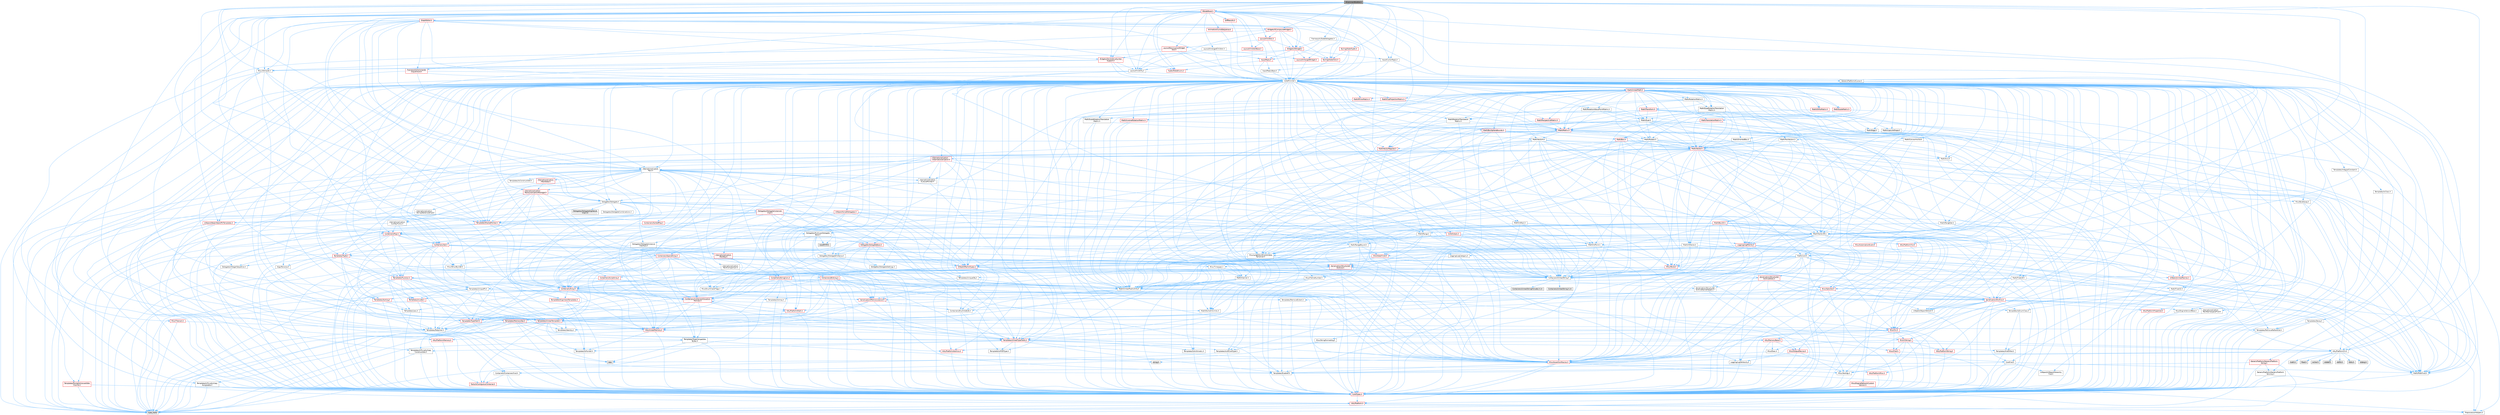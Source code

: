 digraph "SCommentBubble.h"
{
 // INTERACTIVE_SVG=YES
 // LATEX_PDF_SIZE
  bgcolor="transparent";
  edge [fontname=Helvetica,fontsize=10,labelfontname=Helvetica,labelfontsize=10];
  node [fontname=Helvetica,fontsize=10,shape=box,height=0.2,width=0.4];
  Node1 [id="Node000001",label="SCommentBubble.h",height=0.2,width=0.4,color="gray40", fillcolor="grey60", style="filled", fontcolor="black",tooltip=" "];
  Node1 -> Node2 [id="edge1_Node000001_Node000002",color="steelblue1",style="solid",tooltip=" "];
  Node2 [id="Node000002",label="Containers/UnrealString.h",height=0.2,width=0.4,color="grey40", fillcolor="white", style="filled",URL="$d5/dba/UnrealString_8h.html",tooltip=" "];
  Node2 -> Node3 [id="edge2_Node000002_Node000003",color="steelblue1",style="solid",tooltip=" "];
  Node3 [id="Node000003",label="Containers/UnrealStringIncludes.h.inl",height=0.2,width=0.4,color="grey60", fillcolor="#E0E0E0", style="filled",tooltip=" "];
  Node2 -> Node4 [id="edge3_Node000002_Node000004",color="steelblue1",style="solid",tooltip=" "];
  Node4 [id="Node000004",label="Containers/UnrealString.h.inl",height=0.2,width=0.4,color="grey60", fillcolor="#E0E0E0", style="filled",tooltip=" "];
  Node2 -> Node5 [id="edge4_Node000002_Node000005",color="steelblue1",style="solid",tooltip=" "];
  Node5 [id="Node000005",label="Misc/StringFormatArg.h",height=0.2,width=0.4,color="grey40", fillcolor="white", style="filled",URL="$d2/d16/StringFormatArg_8h.html",tooltip=" "];
  Node5 -> Node6 [id="edge5_Node000005_Node000006",color="steelblue1",style="solid",tooltip=" "];
  Node6 [id="Node000006",label="Containers/ContainersFwd.h",height=0.2,width=0.4,color="grey40", fillcolor="white", style="filled",URL="$d4/d0a/ContainersFwd_8h.html",tooltip=" "];
  Node6 -> Node7 [id="edge6_Node000006_Node000007",color="steelblue1",style="solid",tooltip=" "];
  Node7 [id="Node000007",label="HAL/Platform.h",height=0.2,width=0.4,color="red", fillcolor="#FFF0F0", style="filled",URL="$d9/dd0/Platform_8h.html",tooltip=" "];
  Node7 -> Node10 [id="edge7_Node000007_Node000010",color="steelblue1",style="solid",tooltip=" "];
  Node10 [id="Node000010",label="type_traits",height=0.2,width=0.4,color="grey60", fillcolor="#E0E0E0", style="filled",tooltip=" "];
  Node7 -> Node11 [id="edge8_Node000007_Node000011",color="steelblue1",style="solid",tooltip=" "];
  Node11 [id="Node000011",label="PreprocessorHelpers.h",height=0.2,width=0.4,color="grey40", fillcolor="white", style="filled",URL="$db/ddb/PreprocessorHelpers_8h.html",tooltip=" "];
  Node6 -> Node17 [id="edge9_Node000006_Node000017",color="steelblue1",style="solid",tooltip=" "];
  Node17 [id="Node000017",label="CoreTypes.h",height=0.2,width=0.4,color="red", fillcolor="#FFF0F0", style="filled",URL="$dc/dec/CoreTypes_8h.html",tooltip=" "];
  Node17 -> Node7 [id="edge10_Node000017_Node000007",color="steelblue1",style="solid",tooltip=" "];
  Node6 -> Node21 [id="edge11_Node000006_Node000021",color="steelblue1",style="solid",tooltip=" "];
  Node21 [id="Node000021",label="Traits/IsContiguousContainer.h",height=0.2,width=0.4,color="red", fillcolor="#FFF0F0", style="filled",URL="$d5/d3c/IsContiguousContainer_8h.html",tooltip=" "];
  Node21 -> Node17 [id="edge12_Node000021_Node000017",color="steelblue1",style="solid",tooltip=" "];
  Node1 -> Node24 [id="edge13_Node000001_Node000024",color="steelblue1",style="solid",tooltip=" "];
  Node24 [id="Node000024",label="CoreMinimal.h",height=0.2,width=0.4,color="grey40", fillcolor="white", style="filled",URL="$d7/d67/CoreMinimal_8h.html",tooltip=" "];
  Node24 -> Node17 [id="edge14_Node000024_Node000017",color="steelblue1",style="solid",tooltip=" "];
  Node24 -> Node25 [id="edge15_Node000024_Node000025",color="steelblue1",style="solid",tooltip=" "];
  Node25 [id="Node000025",label="CoreFwd.h",height=0.2,width=0.4,color="grey40", fillcolor="white", style="filled",URL="$d1/d1e/CoreFwd_8h.html",tooltip=" "];
  Node25 -> Node17 [id="edge16_Node000025_Node000017",color="steelblue1",style="solid",tooltip=" "];
  Node25 -> Node6 [id="edge17_Node000025_Node000006",color="steelblue1",style="solid",tooltip=" "];
  Node25 -> Node26 [id="edge18_Node000025_Node000026",color="steelblue1",style="solid",tooltip=" "];
  Node26 [id="Node000026",label="Math/MathFwd.h",height=0.2,width=0.4,color="grey40", fillcolor="white", style="filled",URL="$d2/d10/MathFwd_8h.html",tooltip=" "];
  Node26 -> Node7 [id="edge19_Node000026_Node000007",color="steelblue1",style="solid",tooltip=" "];
  Node25 -> Node27 [id="edge20_Node000025_Node000027",color="steelblue1",style="solid",tooltip=" "];
  Node27 [id="Node000027",label="UObject/UObjectHierarchy\lFwd.h",height=0.2,width=0.4,color="grey40", fillcolor="white", style="filled",URL="$d3/d13/UObjectHierarchyFwd_8h.html",tooltip=" "];
  Node24 -> Node27 [id="edge21_Node000024_Node000027",color="steelblue1",style="solid",tooltip=" "];
  Node24 -> Node6 [id="edge22_Node000024_Node000006",color="steelblue1",style="solid",tooltip=" "];
  Node24 -> Node28 [id="edge23_Node000024_Node000028",color="steelblue1",style="solid",tooltip=" "];
  Node28 [id="Node000028",label="Misc/VarArgs.h",height=0.2,width=0.4,color="grey40", fillcolor="white", style="filled",URL="$d5/d6f/VarArgs_8h.html",tooltip=" "];
  Node28 -> Node17 [id="edge24_Node000028_Node000017",color="steelblue1",style="solid",tooltip=" "];
  Node24 -> Node29 [id="edge25_Node000024_Node000029",color="steelblue1",style="solid",tooltip=" "];
  Node29 [id="Node000029",label="Logging/LogVerbosity.h",height=0.2,width=0.4,color="grey40", fillcolor="white", style="filled",URL="$d2/d8f/LogVerbosity_8h.html",tooltip=" "];
  Node29 -> Node17 [id="edge26_Node000029_Node000017",color="steelblue1",style="solid",tooltip=" "];
  Node24 -> Node30 [id="edge27_Node000024_Node000030",color="steelblue1",style="solid",tooltip=" "];
  Node30 [id="Node000030",label="Misc/OutputDevice.h",height=0.2,width=0.4,color="red", fillcolor="#FFF0F0", style="filled",URL="$d7/d32/OutputDevice_8h.html",tooltip=" "];
  Node30 -> Node25 [id="edge28_Node000030_Node000025",color="steelblue1",style="solid",tooltip=" "];
  Node30 -> Node17 [id="edge29_Node000030_Node000017",color="steelblue1",style="solid",tooltip=" "];
  Node30 -> Node29 [id="edge30_Node000030_Node000029",color="steelblue1",style="solid",tooltip=" "];
  Node30 -> Node28 [id="edge31_Node000030_Node000028",color="steelblue1",style="solid",tooltip=" "];
  Node24 -> Node36 [id="edge32_Node000024_Node000036",color="steelblue1",style="solid",tooltip=" "];
  Node36 [id="Node000036",label="HAL/PlatformCrt.h",height=0.2,width=0.4,color="grey40", fillcolor="white", style="filled",URL="$d8/d75/PlatformCrt_8h.html",tooltip=" "];
  Node36 -> Node37 [id="edge33_Node000036_Node000037",color="steelblue1",style="solid",tooltip=" "];
  Node37 [id="Node000037",label="new",height=0.2,width=0.4,color="grey60", fillcolor="#E0E0E0", style="filled",tooltip=" "];
  Node36 -> Node38 [id="edge34_Node000036_Node000038",color="steelblue1",style="solid",tooltip=" "];
  Node38 [id="Node000038",label="wchar.h",height=0.2,width=0.4,color="grey60", fillcolor="#E0E0E0", style="filled",tooltip=" "];
  Node36 -> Node39 [id="edge35_Node000036_Node000039",color="steelblue1",style="solid",tooltip=" "];
  Node39 [id="Node000039",label="stddef.h",height=0.2,width=0.4,color="grey60", fillcolor="#E0E0E0", style="filled",tooltip=" "];
  Node36 -> Node40 [id="edge36_Node000036_Node000040",color="steelblue1",style="solid",tooltip=" "];
  Node40 [id="Node000040",label="stdlib.h",height=0.2,width=0.4,color="grey60", fillcolor="#E0E0E0", style="filled",tooltip=" "];
  Node36 -> Node41 [id="edge37_Node000036_Node000041",color="steelblue1",style="solid",tooltip=" "];
  Node41 [id="Node000041",label="stdio.h",height=0.2,width=0.4,color="grey60", fillcolor="#E0E0E0", style="filled",tooltip=" "];
  Node36 -> Node42 [id="edge38_Node000036_Node000042",color="steelblue1",style="solid",tooltip=" "];
  Node42 [id="Node000042",label="stdarg.h",height=0.2,width=0.4,color="grey60", fillcolor="#E0E0E0", style="filled",tooltip=" "];
  Node36 -> Node43 [id="edge39_Node000036_Node000043",color="steelblue1",style="solid",tooltip=" "];
  Node43 [id="Node000043",label="math.h",height=0.2,width=0.4,color="grey60", fillcolor="#E0E0E0", style="filled",tooltip=" "];
  Node36 -> Node44 [id="edge40_Node000036_Node000044",color="steelblue1",style="solid",tooltip=" "];
  Node44 [id="Node000044",label="float.h",height=0.2,width=0.4,color="grey60", fillcolor="#E0E0E0", style="filled",tooltip=" "];
  Node36 -> Node45 [id="edge41_Node000036_Node000045",color="steelblue1",style="solid",tooltip=" "];
  Node45 [id="Node000045",label="string.h",height=0.2,width=0.4,color="grey60", fillcolor="#E0E0E0", style="filled",tooltip=" "];
  Node24 -> Node46 [id="edge42_Node000024_Node000046",color="steelblue1",style="solid",tooltip=" "];
  Node46 [id="Node000046",label="HAL/PlatformMisc.h",height=0.2,width=0.4,color="red", fillcolor="#FFF0F0", style="filled",URL="$d0/df5/PlatformMisc_8h.html",tooltip=" "];
  Node46 -> Node17 [id="edge43_Node000046_Node000017",color="steelblue1",style="solid",tooltip=" "];
  Node24 -> Node65 [id="edge44_Node000024_Node000065",color="steelblue1",style="solid",tooltip=" "];
  Node65 [id="Node000065",label="Misc/AssertionMacros.h",height=0.2,width=0.4,color="red", fillcolor="#FFF0F0", style="filled",URL="$d0/dfa/AssertionMacros_8h.html",tooltip=" "];
  Node65 -> Node17 [id="edge45_Node000065_Node000017",color="steelblue1",style="solid",tooltip=" "];
  Node65 -> Node7 [id="edge46_Node000065_Node000007",color="steelblue1",style="solid",tooltip=" "];
  Node65 -> Node46 [id="edge47_Node000065_Node000046",color="steelblue1",style="solid",tooltip=" "];
  Node65 -> Node11 [id="edge48_Node000065_Node000011",color="steelblue1",style="solid",tooltip=" "];
  Node65 -> Node66 [id="edge49_Node000065_Node000066",color="steelblue1",style="solid",tooltip=" "];
  Node66 [id="Node000066",label="Templates/EnableIf.h",height=0.2,width=0.4,color="grey40", fillcolor="white", style="filled",URL="$d7/d60/EnableIf_8h.html",tooltip=" "];
  Node66 -> Node17 [id="edge50_Node000066_Node000017",color="steelblue1",style="solid",tooltip=" "];
  Node65 -> Node28 [id="edge51_Node000065_Node000028",color="steelblue1",style="solid",tooltip=" "];
  Node24 -> Node74 [id="edge52_Node000024_Node000074",color="steelblue1",style="solid",tooltip=" "];
  Node74 [id="Node000074",label="Templates/IsPointer.h",height=0.2,width=0.4,color="grey40", fillcolor="white", style="filled",URL="$d7/d05/IsPointer_8h.html",tooltip=" "];
  Node74 -> Node17 [id="edge53_Node000074_Node000017",color="steelblue1",style="solid",tooltip=" "];
  Node24 -> Node75 [id="edge54_Node000024_Node000075",color="steelblue1",style="solid",tooltip=" "];
  Node75 [id="Node000075",label="HAL/PlatformMemory.h",height=0.2,width=0.4,color="red", fillcolor="#FFF0F0", style="filled",URL="$de/d68/PlatformMemory_8h.html",tooltip=" "];
  Node75 -> Node17 [id="edge55_Node000075_Node000017",color="steelblue1",style="solid",tooltip=" "];
  Node24 -> Node58 [id="edge56_Node000024_Node000058",color="steelblue1",style="solid",tooltip=" "];
  Node58 [id="Node000058",label="HAL/PlatformAtomics.h",height=0.2,width=0.4,color="red", fillcolor="#FFF0F0", style="filled",URL="$d3/d36/PlatformAtomics_8h.html",tooltip=" "];
  Node58 -> Node17 [id="edge57_Node000058_Node000017",color="steelblue1",style="solid",tooltip=" "];
  Node24 -> Node80 [id="edge58_Node000024_Node000080",color="steelblue1",style="solid",tooltip=" "];
  Node80 [id="Node000080",label="Misc/Exec.h",height=0.2,width=0.4,color="grey40", fillcolor="white", style="filled",URL="$de/ddb/Exec_8h.html",tooltip=" "];
  Node80 -> Node17 [id="edge59_Node000080_Node000017",color="steelblue1",style="solid",tooltip=" "];
  Node80 -> Node65 [id="edge60_Node000080_Node000065",color="steelblue1",style="solid",tooltip=" "];
  Node24 -> Node81 [id="edge61_Node000024_Node000081",color="steelblue1",style="solid",tooltip=" "];
  Node81 [id="Node000081",label="HAL/MemoryBase.h",height=0.2,width=0.4,color="red", fillcolor="#FFF0F0", style="filled",URL="$d6/d9f/MemoryBase_8h.html",tooltip=" "];
  Node81 -> Node17 [id="edge62_Node000081_Node000017",color="steelblue1",style="solid",tooltip=" "];
  Node81 -> Node58 [id="edge63_Node000081_Node000058",color="steelblue1",style="solid",tooltip=" "];
  Node81 -> Node36 [id="edge64_Node000081_Node000036",color="steelblue1",style="solid",tooltip=" "];
  Node81 -> Node80 [id="edge65_Node000081_Node000080",color="steelblue1",style="solid",tooltip=" "];
  Node81 -> Node30 [id="edge66_Node000081_Node000030",color="steelblue1",style="solid",tooltip=" "];
  Node24 -> Node91 [id="edge67_Node000024_Node000091",color="steelblue1",style="solid",tooltip=" "];
  Node91 [id="Node000091",label="HAL/UnrealMemory.h",height=0.2,width=0.4,color="red", fillcolor="#FFF0F0", style="filled",URL="$d9/d96/UnrealMemory_8h.html",tooltip=" "];
  Node91 -> Node17 [id="edge68_Node000091_Node000017",color="steelblue1",style="solid",tooltip=" "];
  Node91 -> Node81 [id="edge69_Node000091_Node000081",color="steelblue1",style="solid",tooltip=" "];
  Node91 -> Node75 [id="edge70_Node000091_Node000075",color="steelblue1",style="solid",tooltip=" "];
  Node91 -> Node74 [id="edge71_Node000091_Node000074",color="steelblue1",style="solid",tooltip=" "];
  Node24 -> Node93 [id="edge72_Node000024_Node000093",color="steelblue1",style="solid",tooltip=" "];
  Node93 [id="Node000093",label="Templates/IsArithmetic.h",height=0.2,width=0.4,color="grey40", fillcolor="white", style="filled",URL="$d2/d5d/IsArithmetic_8h.html",tooltip=" "];
  Node93 -> Node17 [id="edge73_Node000093_Node000017",color="steelblue1",style="solid",tooltip=" "];
  Node24 -> Node87 [id="edge74_Node000024_Node000087",color="steelblue1",style="solid",tooltip=" "];
  Node87 [id="Node000087",label="Templates/AndOrNot.h",height=0.2,width=0.4,color="grey40", fillcolor="white", style="filled",URL="$db/d0a/AndOrNot_8h.html",tooltip=" "];
  Node87 -> Node17 [id="edge75_Node000087_Node000017",color="steelblue1",style="solid",tooltip=" "];
  Node24 -> Node94 [id="edge76_Node000024_Node000094",color="steelblue1",style="solid",tooltip=" "];
  Node94 [id="Node000094",label="Templates/IsPODType.h",height=0.2,width=0.4,color="grey40", fillcolor="white", style="filled",URL="$d7/db1/IsPODType_8h.html",tooltip=" "];
  Node94 -> Node17 [id="edge77_Node000094_Node000017",color="steelblue1",style="solid",tooltip=" "];
  Node24 -> Node95 [id="edge78_Node000024_Node000095",color="steelblue1",style="solid",tooltip=" "];
  Node95 [id="Node000095",label="Templates/IsUECoreType.h",height=0.2,width=0.4,color="grey40", fillcolor="white", style="filled",URL="$d1/db8/IsUECoreType_8h.html",tooltip=" "];
  Node95 -> Node17 [id="edge79_Node000095_Node000017",color="steelblue1",style="solid",tooltip=" "];
  Node95 -> Node10 [id="edge80_Node000095_Node000010",color="steelblue1",style="solid",tooltip=" "];
  Node24 -> Node88 [id="edge81_Node000024_Node000088",color="steelblue1",style="solid",tooltip=" "];
  Node88 [id="Node000088",label="Templates/IsTriviallyCopy\lConstructible.h",height=0.2,width=0.4,color="grey40", fillcolor="white", style="filled",URL="$d3/d78/IsTriviallyCopyConstructible_8h.html",tooltip=" "];
  Node88 -> Node17 [id="edge82_Node000088_Node000017",color="steelblue1",style="solid",tooltip=" "];
  Node88 -> Node10 [id="edge83_Node000088_Node000010",color="steelblue1",style="solid",tooltip=" "];
  Node24 -> Node96 [id="edge84_Node000024_Node000096",color="steelblue1",style="solid",tooltip=" "];
  Node96 [id="Node000096",label="Templates/UnrealTypeTraits.h",height=0.2,width=0.4,color="red", fillcolor="#FFF0F0", style="filled",URL="$d2/d2d/UnrealTypeTraits_8h.html",tooltip=" "];
  Node96 -> Node17 [id="edge85_Node000096_Node000017",color="steelblue1",style="solid",tooltip=" "];
  Node96 -> Node74 [id="edge86_Node000096_Node000074",color="steelblue1",style="solid",tooltip=" "];
  Node96 -> Node65 [id="edge87_Node000096_Node000065",color="steelblue1",style="solid",tooltip=" "];
  Node96 -> Node87 [id="edge88_Node000096_Node000087",color="steelblue1",style="solid",tooltip=" "];
  Node96 -> Node66 [id="edge89_Node000096_Node000066",color="steelblue1",style="solid",tooltip=" "];
  Node96 -> Node93 [id="edge90_Node000096_Node000093",color="steelblue1",style="solid",tooltip=" "];
  Node96 -> Node94 [id="edge91_Node000096_Node000094",color="steelblue1",style="solid",tooltip=" "];
  Node96 -> Node95 [id="edge92_Node000096_Node000095",color="steelblue1",style="solid",tooltip=" "];
  Node96 -> Node88 [id="edge93_Node000096_Node000088",color="steelblue1",style="solid",tooltip=" "];
  Node24 -> Node66 [id="edge94_Node000024_Node000066",color="steelblue1",style="solid",tooltip=" "];
  Node24 -> Node98 [id="edge95_Node000024_Node000098",color="steelblue1",style="solid",tooltip=" "];
  Node98 [id="Node000098",label="Templates/RemoveReference.h",height=0.2,width=0.4,color="grey40", fillcolor="white", style="filled",URL="$da/dbe/RemoveReference_8h.html",tooltip=" "];
  Node98 -> Node17 [id="edge96_Node000098_Node000017",color="steelblue1",style="solid",tooltip=" "];
  Node24 -> Node99 [id="edge97_Node000024_Node000099",color="steelblue1",style="solid",tooltip=" "];
  Node99 [id="Node000099",label="Templates/IntegralConstant.h",height=0.2,width=0.4,color="grey40", fillcolor="white", style="filled",URL="$db/d1b/IntegralConstant_8h.html",tooltip=" "];
  Node99 -> Node17 [id="edge98_Node000099_Node000017",color="steelblue1",style="solid",tooltip=" "];
  Node24 -> Node100 [id="edge99_Node000024_Node000100",color="steelblue1",style="solid",tooltip=" "];
  Node100 [id="Node000100",label="Templates/IsClass.h",height=0.2,width=0.4,color="grey40", fillcolor="white", style="filled",URL="$db/dcb/IsClass_8h.html",tooltip=" "];
  Node100 -> Node17 [id="edge100_Node000100_Node000017",color="steelblue1",style="solid",tooltip=" "];
  Node24 -> Node101 [id="edge101_Node000024_Node000101",color="steelblue1",style="solid",tooltip=" "];
  Node101 [id="Node000101",label="Templates/TypeCompatible\lBytes.h",height=0.2,width=0.4,color="grey40", fillcolor="white", style="filled",URL="$df/d0a/TypeCompatibleBytes_8h.html",tooltip=" "];
  Node101 -> Node17 [id="edge102_Node000101_Node000017",color="steelblue1",style="solid",tooltip=" "];
  Node101 -> Node45 [id="edge103_Node000101_Node000045",color="steelblue1",style="solid",tooltip=" "];
  Node101 -> Node37 [id="edge104_Node000101_Node000037",color="steelblue1",style="solid",tooltip=" "];
  Node101 -> Node10 [id="edge105_Node000101_Node000010",color="steelblue1",style="solid",tooltip=" "];
  Node24 -> Node21 [id="edge106_Node000024_Node000021",color="steelblue1",style="solid",tooltip=" "];
  Node24 -> Node102 [id="edge107_Node000024_Node000102",color="steelblue1",style="solid",tooltip=" "];
  Node102 [id="Node000102",label="Templates/UnrealTemplate.h",height=0.2,width=0.4,color="red", fillcolor="#FFF0F0", style="filled",URL="$d4/d24/UnrealTemplate_8h.html",tooltip=" "];
  Node102 -> Node17 [id="edge108_Node000102_Node000017",color="steelblue1",style="solid",tooltip=" "];
  Node102 -> Node74 [id="edge109_Node000102_Node000074",color="steelblue1",style="solid",tooltip=" "];
  Node102 -> Node91 [id="edge110_Node000102_Node000091",color="steelblue1",style="solid",tooltip=" "];
  Node102 -> Node96 [id="edge111_Node000102_Node000096",color="steelblue1",style="solid",tooltip=" "];
  Node102 -> Node98 [id="edge112_Node000102_Node000098",color="steelblue1",style="solid",tooltip=" "];
  Node102 -> Node68 [id="edge113_Node000102_Node000068",color="steelblue1",style="solid",tooltip=" "];
  Node68 [id="Node000068",label="Templates/Requires.h",height=0.2,width=0.4,color="grey40", fillcolor="white", style="filled",URL="$dc/d96/Requires_8h.html",tooltip=" "];
  Node68 -> Node66 [id="edge114_Node000068_Node000066",color="steelblue1",style="solid",tooltip=" "];
  Node68 -> Node10 [id="edge115_Node000068_Node000010",color="steelblue1",style="solid",tooltip=" "];
  Node102 -> Node101 [id="edge116_Node000102_Node000101",color="steelblue1",style="solid",tooltip=" "];
  Node102 -> Node69 [id="edge117_Node000102_Node000069",color="steelblue1",style="solid",tooltip=" "];
  Node69 [id="Node000069",label="Templates/Identity.h",height=0.2,width=0.4,color="grey40", fillcolor="white", style="filled",URL="$d0/dd5/Identity_8h.html",tooltip=" "];
  Node102 -> Node21 [id="edge118_Node000102_Node000021",color="steelblue1",style="solid",tooltip=" "];
  Node102 -> Node10 [id="edge119_Node000102_Node000010",color="steelblue1",style="solid",tooltip=" "];
  Node24 -> Node51 [id="edge120_Node000024_Node000051",color="steelblue1",style="solid",tooltip=" "];
  Node51 [id="Node000051",label="Math/NumericLimits.h",height=0.2,width=0.4,color="grey40", fillcolor="white", style="filled",URL="$df/d1b/NumericLimits_8h.html",tooltip=" "];
  Node51 -> Node17 [id="edge121_Node000051_Node000017",color="steelblue1",style="solid",tooltip=" "];
  Node24 -> Node106 [id="edge122_Node000024_Node000106",color="steelblue1",style="solid",tooltip=" "];
  Node106 [id="Node000106",label="HAL/PlatformMath.h",height=0.2,width=0.4,color="red", fillcolor="#FFF0F0", style="filled",URL="$dc/d53/PlatformMath_8h.html",tooltip=" "];
  Node106 -> Node17 [id="edge123_Node000106_Node000017",color="steelblue1",style="solid",tooltip=" "];
  Node24 -> Node89 [id="edge124_Node000024_Node000089",color="steelblue1",style="solid",tooltip=" "];
  Node89 [id="Node000089",label="Templates/IsTriviallyCopy\lAssignable.h",height=0.2,width=0.4,color="grey40", fillcolor="white", style="filled",URL="$d2/df2/IsTriviallyCopyAssignable_8h.html",tooltip=" "];
  Node89 -> Node17 [id="edge125_Node000089_Node000017",color="steelblue1",style="solid",tooltip=" "];
  Node89 -> Node10 [id="edge126_Node000089_Node000010",color="steelblue1",style="solid",tooltip=" "];
  Node24 -> Node114 [id="edge127_Node000024_Node000114",color="steelblue1",style="solid",tooltip=" "];
  Node114 [id="Node000114",label="Templates/MemoryOps.h",height=0.2,width=0.4,color="red", fillcolor="#FFF0F0", style="filled",URL="$db/dea/MemoryOps_8h.html",tooltip=" "];
  Node114 -> Node17 [id="edge128_Node000114_Node000017",color="steelblue1",style="solid",tooltip=" "];
  Node114 -> Node91 [id="edge129_Node000114_Node000091",color="steelblue1",style="solid",tooltip=" "];
  Node114 -> Node89 [id="edge130_Node000114_Node000089",color="steelblue1",style="solid",tooltip=" "];
  Node114 -> Node88 [id="edge131_Node000114_Node000088",color="steelblue1",style="solid",tooltip=" "];
  Node114 -> Node68 [id="edge132_Node000114_Node000068",color="steelblue1",style="solid",tooltip=" "];
  Node114 -> Node96 [id="edge133_Node000114_Node000096",color="steelblue1",style="solid",tooltip=" "];
  Node114 -> Node37 [id="edge134_Node000114_Node000037",color="steelblue1",style="solid",tooltip=" "];
  Node114 -> Node10 [id="edge135_Node000114_Node000010",color="steelblue1",style="solid",tooltip=" "];
  Node24 -> Node115 [id="edge136_Node000024_Node000115",color="steelblue1",style="solid",tooltip=" "];
  Node115 [id="Node000115",label="Containers/ContainerAllocation\lPolicies.h",height=0.2,width=0.4,color="red", fillcolor="#FFF0F0", style="filled",URL="$d7/dff/ContainerAllocationPolicies_8h.html",tooltip=" "];
  Node115 -> Node17 [id="edge137_Node000115_Node000017",color="steelblue1",style="solid",tooltip=" "];
  Node115 -> Node115 [id="edge138_Node000115_Node000115",color="steelblue1",style="solid",tooltip=" "];
  Node115 -> Node106 [id="edge139_Node000115_Node000106",color="steelblue1",style="solid",tooltip=" "];
  Node115 -> Node91 [id="edge140_Node000115_Node000091",color="steelblue1",style="solid",tooltip=" "];
  Node115 -> Node51 [id="edge141_Node000115_Node000051",color="steelblue1",style="solid",tooltip=" "];
  Node115 -> Node65 [id="edge142_Node000115_Node000065",color="steelblue1",style="solid",tooltip=" "];
  Node115 -> Node114 [id="edge143_Node000115_Node000114",color="steelblue1",style="solid",tooltip=" "];
  Node115 -> Node101 [id="edge144_Node000115_Node000101",color="steelblue1",style="solid",tooltip=" "];
  Node115 -> Node10 [id="edge145_Node000115_Node000010",color="steelblue1",style="solid",tooltip=" "];
  Node24 -> Node118 [id="edge146_Node000024_Node000118",color="steelblue1",style="solid",tooltip=" "];
  Node118 [id="Node000118",label="Templates/IsEnumClass.h",height=0.2,width=0.4,color="grey40", fillcolor="white", style="filled",URL="$d7/d15/IsEnumClass_8h.html",tooltip=" "];
  Node118 -> Node17 [id="edge147_Node000118_Node000017",color="steelblue1",style="solid",tooltip=" "];
  Node118 -> Node87 [id="edge148_Node000118_Node000087",color="steelblue1",style="solid",tooltip=" "];
  Node24 -> Node119 [id="edge149_Node000024_Node000119",color="steelblue1",style="solid",tooltip=" "];
  Node119 [id="Node000119",label="HAL/PlatformProperties.h",height=0.2,width=0.4,color="red", fillcolor="#FFF0F0", style="filled",URL="$d9/db0/PlatformProperties_8h.html",tooltip=" "];
  Node119 -> Node17 [id="edge150_Node000119_Node000017",color="steelblue1",style="solid",tooltip=" "];
  Node24 -> Node122 [id="edge151_Node000024_Node000122",color="steelblue1",style="solid",tooltip=" "];
  Node122 [id="Node000122",label="Misc/EngineVersionBase.h",height=0.2,width=0.4,color="grey40", fillcolor="white", style="filled",URL="$d5/d2b/EngineVersionBase_8h.html",tooltip=" "];
  Node122 -> Node17 [id="edge152_Node000122_Node000017",color="steelblue1",style="solid",tooltip=" "];
  Node24 -> Node123 [id="edge153_Node000024_Node000123",color="steelblue1",style="solid",tooltip=" "];
  Node123 [id="Node000123",label="Internationalization\l/TextNamespaceFwd.h",height=0.2,width=0.4,color="grey40", fillcolor="white", style="filled",URL="$d8/d97/TextNamespaceFwd_8h.html",tooltip=" "];
  Node123 -> Node17 [id="edge154_Node000123_Node000017",color="steelblue1",style="solid",tooltip=" "];
  Node24 -> Node124 [id="edge155_Node000024_Node000124",color="steelblue1",style="solid",tooltip=" "];
  Node124 [id="Node000124",label="Serialization/Archive.h",height=0.2,width=0.4,color="red", fillcolor="#FFF0F0", style="filled",URL="$d7/d3b/Archive_8h.html",tooltip=" "];
  Node124 -> Node25 [id="edge156_Node000124_Node000025",color="steelblue1",style="solid",tooltip=" "];
  Node124 -> Node17 [id="edge157_Node000124_Node000017",color="steelblue1",style="solid",tooltip=" "];
  Node124 -> Node119 [id="edge158_Node000124_Node000119",color="steelblue1",style="solid",tooltip=" "];
  Node124 -> Node123 [id="edge159_Node000124_Node000123",color="steelblue1",style="solid",tooltip=" "];
  Node124 -> Node26 [id="edge160_Node000124_Node000026",color="steelblue1",style="solid",tooltip=" "];
  Node124 -> Node65 [id="edge161_Node000124_Node000065",color="steelblue1",style="solid",tooltip=" "];
  Node124 -> Node122 [id="edge162_Node000124_Node000122",color="steelblue1",style="solid",tooltip=" "];
  Node124 -> Node28 [id="edge163_Node000124_Node000028",color="steelblue1",style="solid",tooltip=" "];
  Node124 -> Node66 [id="edge164_Node000124_Node000066",color="steelblue1",style="solid",tooltip=" "];
  Node124 -> Node118 [id="edge165_Node000124_Node000118",color="steelblue1",style="solid",tooltip=" "];
  Node124 -> Node102 [id="edge166_Node000124_Node000102",color="steelblue1",style="solid",tooltip=" "];
  Node124 -> Node127 [id="edge167_Node000124_Node000127",color="steelblue1",style="solid",tooltip=" "];
  Node127 [id="Node000127",label="UObject/ObjectVersion.h",height=0.2,width=0.4,color="grey40", fillcolor="white", style="filled",URL="$da/d63/ObjectVersion_8h.html",tooltip=" "];
  Node127 -> Node17 [id="edge168_Node000127_Node000017",color="steelblue1",style="solid",tooltip=" "];
  Node24 -> Node128 [id="edge169_Node000024_Node000128",color="steelblue1",style="solid",tooltip=" "];
  Node128 [id="Node000128",label="Templates/Less.h",height=0.2,width=0.4,color="grey40", fillcolor="white", style="filled",URL="$de/dc8/Less_8h.html",tooltip=" "];
  Node128 -> Node17 [id="edge170_Node000128_Node000017",color="steelblue1",style="solid",tooltip=" "];
  Node128 -> Node102 [id="edge171_Node000128_Node000102",color="steelblue1",style="solid",tooltip=" "];
  Node24 -> Node129 [id="edge172_Node000024_Node000129",color="steelblue1",style="solid",tooltip=" "];
  Node129 [id="Node000129",label="Templates/Sorting.h",height=0.2,width=0.4,color="red", fillcolor="#FFF0F0", style="filled",URL="$d3/d9e/Sorting_8h.html",tooltip=" "];
  Node129 -> Node17 [id="edge173_Node000129_Node000017",color="steelblue1",style="solid",tooltip=" "];
  Node129 -> Node106 [id="edge174_Node000129_Node000106",color="steelblue1",style="solid",tooltip=" "];
  Node129 -> Node128 [id="edge175_Node000129_Node000128",color="steelblue1",style="solid",tooltip=" "];
  Node24 -> Node140 [id="edge176_Node000024_Node000140",color="steelblue1",style="solid",tooltip=" "];
  Node140 [id="Node000140",label="Misc/Char.h",height=0.2,width=0.4,color="red", fillcolor="#FFF0F0", style="filled",URL="$d0/d58/Char_8h.html",tooltip=" "];
  Node140 -> Node17 [id="edge177_Node000140_Node000017",color="steelblue1",style="solid",tooltip=" "];
  Node140 -> Node10 [id="edge178_Node000140_Node000010",color="steelblue1",style="solid",tooltip=" "];
  Node24 -> Node143 [id="edge179_Node000024_Node000143",color="steelblue1",style="solid",tooltip=" "];
  Node143 [id="Node000143",label="GenericPlatform/GenericPlatform\lStricmp.h",height=0.2,width=0.4,color="grey40", fillcolor="white", style="filled",URL="$d2/d86/GenericPlatformStricmp_8h.html",tooltip=" "];
  Node143 -> Node17 [id="edge180_Node000143_Node000017",color="steelblue1",style="solid",tooltip=" "];
  Node24 -> Node144 [id="edge181_Node000024_Node000144",color="steelblue1",style="solid",tooltip=" "];
  Node144 [id="Node000144",label="GenericPlatform/GenericPlatform\lString.h",height=0.2,width=0.4,color="red", fillcolor="#FFF0F0", style="filled",URL="$dd/d20/GenericPlatformString_8h.html",tooltip=" "];
  Node144 -> Node17 [id="edge182_Node000144_Node000017",color="steelblue1",style="solid",tooltip=" "];
  Node144 -> Node143 [id="edge183_Node000144_Node000143",color="steelblue1",style="solid",tooltip=" "];
  Node144 -> Node66 [id="edge184_Node000144_Node000066",color="steelblue1",style="solid",tooltip=" "];
  Node144 -> Node10 [id="edge185_Node000144_Node000010",color="steelblue1",style="solid",tooltip=" "];
  Node24 -> Node77 [id="edge186_Node000024_Node000077",color="steelblue1",style="solid",tooltip=" "];
  Node77 [id="Node000077",label="HAL/PlatformString.h",height=0.2,width=0.4,color="red", fillcolor="#FFF0F0", style="filled",URL="$db/db5/PlatformString_8h.html",tooltip=" "];
  Node77 -> Node17 [id="edge187_Node000077_Node000017",color="steelblue1",style="solid",tooltip=" "];
  Node24 -> Node147 [id="edge188_Node000024_Node000147",color="steelblue1",style="solid",tooltip=" "];
  Node147 [id="Node000147",label="Misc/CString.h",height=0.2,width=0.4,color="red", fillcolor="#FFF0F0", style="filled",URL="$d2/d49/CString_8h.html",tooltip=" "];
  Node147 -> Node17 [id="edge189_Node000147_Node000017",color="steelblue1",style="solid",tooltip=" "];
  Node147 -> Node36 [id="edge190_Node000147_Node000036",color="steelblue1",style="solid",tooltip=" "];
  Node147 -> Node77 [id="edge191_Node000147_Node000077",color="steelblue1",style="solid",tooltip=" "];
  Node147 -> Node65 [id="edge192_Node000147_Node000065",color="steelblue1",style="solid",tooltip=" "];
  Node147 -> Node140 [id="edge193_Node000147_Node000140",color="steelblue1",style="solid",tooltip=" "];
  Node147 -> Node28 [id="edge194_Node000147_Node000028",color="steelblue1",style="solid",tooltip=" "];
  Node24 -> Node148 [id="edge195_Node000024_Node000148",color="steelblue1",style="solid",tooltip=" "];
  Node148 [id="Node000148",label="Misc/Crc.h",height=0.2,width=0.4,color="red", fillcolor="#FFF0F0", style="filled",URL="$d4/dd2/Crc_8h.html",tooltip=" "];
  Node148 -> Node17 [id="edge196_Node000148_Node000017",color="steelblue1",style="solid",tooltip=" "];
  Node148 -> Node77 [id="edge197_Node000148_Node000077",color="steelblue1",style="solid",tooltip=" "];
  Node148 -> Node65 [id="edge198_Node000148_Node000065",color="steelblue1",style="solid",tooltip=" "];
  Node148 -> Node147 [id="edge199_Node000148_Node000147",color="steelblue1",style="solid",tooltip=" "];
  Node148 -> Node140 [id="edge200_Node000148_Node000140",color="steelblue1",style="solid",tooltip=" "];
  Node148 -> Node96 [id="edge201_Node000148_Node000096",color="steelblue1",style="solid",tooltip=" "];
  Node24 -> Node139 [id="edge202_Node000024_Node000139",color="steelblue1",style="solid",tooltip=" "];
  Node139 [id="Node000139",label="Math/UnrealMathUtility.h",height=0.2,width=0.4,color="grey40", fillcolor="white", style="filled",URL="$db/db8/UnrealMathUtility_8h.html",tooltip=" "];
  Node139 -> Node17 [id="edge203_Node000139_Node000017",color="steelblue1",style="solid",tooltip=" "];
  Node139 -> Node65 [id="edge204_Node000139_Node000065",color="steelblue1",style="solid",tooltip=" "];
  Node139 -> Node106 [id="edge205_Node000139_Node000106",color="steelblue1",style="solid",tooltip=" "];
  Node139 -> Node26 [id="edge206_Node000139_Node000026",color="steelblue1",style="solid",tooltip=" "];
  Node139 -> Node69 [id="edge207_Node000139_Node000069",color="steelblue1",style="solid",tooltip=" "];
  Node139 -> Node68 [id="edge208_Node000139_Node000068",color="steelblue1",style="solid",tooltip=" "];
  Node24 -> Node2 [id="edge209_Node000024_Node000002",color="steelblue1",style="solid",tooltip=" "];
  Node24 -> Node149 [id="edge210_Node000024_Node000149",color="steelblue1",style="solid",tooltip=" "];
  Node149 [id="Node000149",label="Containers/Array.h",height=0.2,width=0.4,color="red", fillcolor="#FFF0F0", style="filled",URL="$df/dd0/Array_8h.html",tooltip=" "];
  Node149 -> Node17 [id="edge211_Node000149_Node000017",color="steelblue1",style="solid",tooltip=" "];
  Node149 -> Node65 [id="edge212_Node000149_Node000065",color="steelblue1",style="solid",tooltip=" "];
  Node149 -> Node91 [id="edge213_Node000149_Node000091",color="steelblue1",style="solid",tooltip=" "];
  Node149 -> Node96 [id="edge214_Node000149_Node000096",color="steelblue1",style="solid",tooltip=" "];
  Node149 -> Node102 [id="edge215_Node000149_Node000102",color="steelblue1",style="solid",tooltip=" "];
  Node149 -> Node115 [id="edge216_Node000149_Node000115",color="steelblue1",style="solid",tooltip=" "];
  Node149 -> Node124 [id="edge217_Node000149_Node000124",color="steelblue1",style="solid",tooltip=" "];
  Node149 -> Node132 [id="edge218_Node000149_Node000132",color="steelblue1",style="solid",tooltip=" "];
  Node132 [id="Node000132",label="Templates/Invoke.h",height=0.2,width=0.4,color="red", fillcolor="#FFF0F0", style="filled",URL="$d7/deb/Invoke_8h.html",tooltip=" "];
  Node132 -> Node17 [id="edge219_Node000132_Node000017",color="steelblue1",style="solid",tooltip=" "];
  Node132 -> Node102 [id="edge220_Node000132_Node000102",color="steelblue1",style="solid",tooltip=" "];
  Node132 -> Node10 [id="edge221_Node000132_Node000010",color="steelblue1",style="solid",tooltip=" "];
  Node149 -> Node128 [id="edge222_Node000149_Node000128",color="steelblue1",style="solid",tooltip=" "];
  Node149 -> Node68 [id="edge223_Node000149_Node000068",color="steelblue1",style="solid",tooltip=" "];
  Node149 -> Node129 [id="edge224_Node000149_Node000129",color="steelblue1",style="solid",tooltip=" "];
  Node149 -> Node172 [id="edge225_Node000149_Node000172",color="steelblue1",style="solid",tooltip=" "];
  Node172 [id="Node000172",label="Templates/AlignmentTemplates.h",height=0.2,width=0.4,color="red", fillcolor="#FFF0F0", style="filled",URL="$dd/d32/AlignmentTemplates_8h.html",tooltip=" "];
  Node172 -> Node17 [id="edge226_Node000172_Node000017",color="steelblue1",style="solid",tooltip=" "];
  Node172 -> Node74 [id="edge227_Node000172_Node000074",color="steelblue1",style="solid",tooltip=" "];
  Node149 -> Node10 [id="edge228_Node000149_Node000010",color="steelblue1",style="solid",tooltip=" "];
  Node24 -> Node173 [id="edge229_Node000024_Node000173",color="steelblue1",style="solid",tooltip=" "];
  Node173 [id="Node000173",label="Misc/FrameNumber.h",height=0.2,width=0.4,color="grey40", fillcolor="white", style="filled",URL="$dd/dbd/FrameNumber_8h.html",tooltip=" "];
  Node173 -> Node17 [id="edge230_Node000173_Node000017",color="steelblue1",style="solid",tooltip=" "];
  Node173 -> Node51 [id="edge231_Node000173_Node000051",color="steelblue1",style="solid",tooltip=" "];
  Node173 -> Node139 [id="edge232_Node000173_Node000139",color="steelblue1",style="solid",tooltip=" "];
  Node173 -> Node66 [id="edge233_Node000173_Node000066",color="steelblue1",style="solid",tooltip=" "];
  Node173 -> Node96 [id="edge234_Node000173_Node000096",color="steelblue1",style="solid",tooltip=" "];
  Node24 -> Node174 [id="edge235_Node000024_Node000174",color="steelblue1",style="solid",tooltip=" "];
  Node174 [id="Node000174",label="Misc/Timespan.h",height=0.2,width=0.4,color="grey40", fillcolor="white", style="filled",URL="$da/dd9/Timespan_8h.html",tooltip=" "];
  Node174 -> Node17 [id="edge236_Node000174_Node000017",color="steelblue1",style="solid",tooltip=" "];
  Node174 -> Node175 [id="edge237_Node000174_Node000175",color="steelblue1",style="solid",tooltip=" "];
  Node175 [id="Node000175",label="Math/Interval.h",height=0.2,width=0.4,color="grey40", fillcolor="white", style="filled",URL="$d1/d55/Interval_8h.html",tooltip=" "];
  Node175 -> Node17 [id="edge238_Node000175_Node000017",color="steelblue1",style="solid",tooltip=" "];
  Node175 -> Node93 [id="edge239_Node000175_Node000093",color="steelblue1",style="solid",tooltip=" "];
  Node175 -> Node96 [id="edge240_Node000175_Node000096",color="steelblue1",style="solid",tooltip=" "];
  Node175 -> Node51 [id="edge241_Node000175_Node000051",color="steelblue1",style="solid",tooltip=" "];
  Node175 -> Node139 [id="edge242_Node000175_Node000139",color="steelblue1",style="solid",tooltip=" "];
  Node174 -> Node139 [id="edge243_Node000174_Node000139",color="steelblue1",style="solid",tooltip=" "];
  Node174 -> Node65 [id="edge244_Node000174_Node000065",color="steelblue1",style="solid",tooltip=" "];
  Node24 -> Node176 [id="edge245_Node000024_Node000176",color="steelblue1",style="solid",tooltip=" "];
  Node176 [id="Node000176",label="Containers/StringConv.h",height=0.2,width=0.4,color="red", fillcolor="#FFF0F0", style="filled",URL="$d3/ddf/StringConv_8h.html",tooltip=" "];
  Node176 -> Node17 [id="edge246_Node000176_Node000017",color="steelblue1",style="solid",tooltip=" "];
  Node176 -> Node65 [id="edge247_Node000176_Node000065",color="steelblue1",style="solid",tooltip=" "];
  Node176 -> Node115 [id="edge248_Node000176_Node000115",color="steelblue1",style="solid",tooltip=" "];
  Node176 -> Node149 [id="edge249_Node000176_Node000149",color="steelblue1",style="solid",tooltip=" "];
  Node176 -> Node147 [id="edge250_Node000176_Node000147",color="steelblue1",style="solid",tooltip=" "];
  Node176 -> Node177 [id="edge251_Node000176_Node000177",color="steelblue1",style="solid",tooltip=" "];
  Node177 [id="Node000177",label="Templates/IsArray.h",height=0.2,width=0.4,color="grey40", fillcolor="white", style="filled",URL="$d8/d8d/IsArray_8h.html",tooltip=" "];
  Node177 -> Node17 [id="edge252_Node000177_Node000017",color="steelblue1",style="solid",tooltip=" "];
  Node176 -> Node102 [id="edge253_Node000176_Node000102",color="steelblue1",style="solid",tooltip=" "];
  Node176 -> Node96 [id="edge254_Node000176_Node000096",color="steelblue1",style="solid",tooltip=" "];
  Node176 -> Node21 [id="edge255_Node000176_Node000021",color="steelblue1",style="solid",tooltip=" "];
  Node176 -> Node10 [id="edge256_Node000176_Node000010",color="steelblue1",style="solid",tooltip=" "];
  Node24 -> Node178 [id="edge257_Node000024_Node000178",color="steelblue1",style="solid",tooltip=" "];
  Node178 [id="Node000178",label="UObject/UnrealNames.h",height=0.2,width=0.4,color="red", fillcolor="#FFF0F0", style="filled",URL="$d8/db1/UnrealNames_8h.html",tooltip=" "];
  Node178 -> Node17 [id="edge258_Node000178_Node000017",color="steelblue1",style="solid",tooltip=" "];
  Node24 -> Node180 [id="edge259_Node000024_Node000180",color="steelblue1",style="solid",tooltip=" "];
  Node180 [id="Node000180",label="UObject/NameTypes.h",height=0.2,width=0.4,color="red", fillcolor="#FFF0F0", style="filled",URL="$d6/d35/NameTypes_8h.html",tooltip=" "];
  Node180 -> Node17 [id="edge260_Node000180_Node000017",color="steelblue1",style="solid",tooltip=" "];
  Node180 -> Node65 [id="edge261_Node000180_Node000065",color="steelblue1",style="solid",tooltip=" "];
  Node180 -> Node91 [id="edge262_Node000180_Node000091",color="steelblue1",style="solid",tooltip=" "];
  Node180 -> Node96 [id="edge263_Node000180_Node000096",color="steelblue1",style="solid",tooltip=" "];
  Node180 -> Node102 [id="edge264_Node000180_Node000102",color="steelblue1",style="solid",tooltip=" "];
  Node180 -> Node2 [id="edge265_Node000180_Node000002",color="steelblue1",style="solid",tooltip=" "];
  Node180 -> Node176 [id="edge266_Node000180_Node000176",color="steelblue1",style="solid",tooltip=" "];
  Node180 -> Node178 [id="edge267_Node000180_Node000178",color="steelblue1",style="solid",tooltip=" "];
  Node180 -> Node157 [id="edge268_Node000180_Node000157",color="steelblue1",style="solid",tooltip=" "];
  Node157 [id="Node000157",label="Serialization/MemoryLayout.h",height=0.2,width=0.4,color="red", fillcolor="#FFF0F0", style="filled",URL="$d7/d66/MemoryLayout_8h.html",tooltip=" "];
  Node157 -> Node160 [id="edge269_Node000157_Node000160",color="steelblue1",style="solid",tooltip=" "];
  Node160 [id="Node000160",label="Containers/EnumAsByte.h",height=0.2,width=0.4,color="grey40", fillcolor="white", style="filled",URL="$d6/d9a/EnumAsByte_8h.html",tooltip=" "];
  Node160 -> Node17 [id="edge270_Node000160_Node000017",color="steelblue1",style="solid",tooltip=" "];
  Node160 -> Node94 [id="edge271_Node000160_Node000094",color="steelblue1",style="solid",tooltip=" "];
  Node160 -> Node161 [id="edge272_Node000160_Node000161",color="steelblue1",style="solid",tooltip=" "];
  Node161 [id="Node000161",label="Templates/TypeHash.h",height=0.2,width=0.4,color="red", fillcolor="#FFF0F0", style="filled",URL="$d1/d62/TypeHash_8h.html",tooltip=" "];
  Node161 -> Node17 [id="edge273_Node000161_Node000017",color="steelblue1",style="solid",tooltip=" "];
  Node161 -> Node68 [id="edge274_Node000161_Node000068",color="steelblue1",style="solid",tooltip=" "];
  Node161 -> Node148 [id="edge275_Node000161_Node000148",color="steelblue1",style="solid",tooltip=" "];
  Node161 -> Node10 [id="edge276_Node000161_Node000010",color="steelblue1",style="solid",tooltip=" "];
  Node157 -> Node91 [id="edge277_Node000157_Node000091",color="steelblue1",style="solid",tooltip=" "];
  Node157 -> Node66 [id="edge278_Node000157_Node000066",color="steelblue1",style="solid",tooltip=" "];
  Node157 -> Node102 [id="edge279_Node000157_Node000102",color="steelblue1",style="solid",tooltip=" "];
  Node24 -> Node188 [id="edge280_Node000024_Node000188",color="steelblue1",style="solid",tooltip=" "];
  Node188 [id="Node000188",label="Misc/Parse.h",height=0.2,width=0.4,color="red", fillcolor="#FFF0F0", style="filled",URL="$dc/d71/Parse_8h.html",tooltip=" "];
  Node188 -> Node2 [id="edge281_Node000188_Node000002",color="steelblue1",style="solid",tooltip=" "];
  Node188 -> Node17 [id="edge282_Node000188_Node000017",color="steelblue1",style="solid",tooltip=" "];
  Node188 -> Node36 [id="edge283_Node000188_Node000036",color="steelblue1",style="solid",tooltip=" "];
  Node188 -> Node53 [id="edge284_Node000188_Node000053",color="steelblue1",style="solid",tooltip=" "];
  Node53 [id="Node000053",label="Misc/EnumClassFlags.h",height=0.2,width=0.4,color="grey40", fillcolor="white", style="filled",URL="$d8/de7/EnumClassFlags_8h.html",tooltip=" "];
  Node188 -> Node189 [id="edge285_Node000188_Node000189",color="steelblue1",style="solid",tooltip=" "];
  Node189 [id="Node000189",label="Templates/Function.h",height=0.2,width=0.4,color="red", fillcolor="#FFF0F0", style="filled",URL="$df/df5/Function_8h.html",tooltip=" "];
  Node189 -> Node17 [id="edge286_Node000189_Node000017",color="steelblue1",style="solid",tooltip=" "];
  Node189 -> Node65 [id="edge287_Node000189_Node000065",color="steelblue1",style="solid",tooltip=" "];
  Node189 -> Node91 [id="edge288_Node000189_Node000091",color="steelblue1",style="solid",tooltip=" "];
  Node189 -> Node96 [id="edge289_Node000189_Node000096",color="steelblue1",style="solid",tooltip=" "];
  Node189 -> Node132 [id="edge290_Node000189_Node000132",color="steelblue1",style="solid",tooltip=" "];
  Node189 -> Node102 [id="edge291_Node000189_Node000102",color="steelblue1",style="solid",tooltip=" "];
  Node189 -> Node68 [id="edge292_Node000189_Node000068",color="steelblue1",style="solid",tooltip=" "];
  Node189 -> Node139 [id="edge293_Node000189_Node000139",color="steelblue1",style="solid",tooltip=" "];
  Node189 -> Node37 [id="edge294_Node000189_Node000037",color="steelblue1",style="solid",tooltip=" "];
  Node189 -> Node10 [id="edge295_Node000189_Node000010",color="steelblue1",style="solid",tooltip=" "];
  Node24 -> Node172 [id="edge296_Node000024_Node000172",color="steelblue1",style="solid",tooltip=" "];
  Node24 -> Node191 [id="edge297_Node000024_Node000191",color="steelblue1",style="solid",tooltip=" "];
  Node191 [id="Node000191",label="Misc/StructBuilder.h",height=0.2,width=0.4,color="grey40", fillcolor="white", style="filled",URL="$d9/db3/StructBuilder_8h.html",tooltip=" "];
  Node191 -> Node17 [id="edge298_Node000191_Node000017",color="steelblue1",style="solid",tooltip=" "];
  Node191 -> Node139 [id="edge299_Node000191_Node000139",color="steelblue1",style="solid",tooltip=" "];
  Node191 -> Node172 [id="edge300_Node000191_Node000172",color="steelblue1",style="solid",tooltip=" "];
  Node24 -> Node108 [id="edge301_Node000024_Node000108",color="steelblue1",style="solid",tooltip=" "];
  Node108 [id="Node000108",label="Templates/Decay.h",height=0.2,width=0.4,color="grey40", fillcolor="white", style="filled",URL="$dd/d0f/Decay_8h.html",tooltip=" "];
  Node108 -> Node17 [id="edge302_Node000108_Node000017",color="steelblue1",style="solid",tooltip=" "];
  Node108 -> Node98 [id="edge303_Node000108_Node000098",color="steelblue1",style="solid",tooltip=" "];
  Node108 -> Node10 [id="edge304_Node000108_Node000010",color="steelblue1",style="solid",tooltip=" "];
  Node24 -> Node192 [id="edge305_Node000024_Node000192",color="steelblue1",style="solid",tooltip=" "];
  Node192 [id="Node000192",label="Templates/PointerIsConvertible\lFromTo.h",height=0.2,width=0.4,color="red", fillcolor="#FFF0F0", style="filled",URL="$d6/d65/PointerIsConvertibleFromTo_8h.html",tooltip=" "];
  Node192 -> Node17 [id="edge306_Node000192_Node000017",color="steelblue1",style="solid",tooltip=" "];
  Node192 -> Node10 [id="edge307_Node000192_Node000010",color="steelblue1",style="solid",tooltip=" "];
  Node24 -> Node132 [id="edge308_Node000024_Node000132",color="steelblue1",style="solid",tooltip=" "];
  Node24 -> Node189 [id="edge309_Node000024_Node000189",color="steelblue1",style="solid",tooltip=" "];
  Node24 -> Node161 [id="edge310_Node000024_Node000161",color="steelblue1",style="solid",tooltip=" "];
  Node24 -> Node193 [id="edge311_Node000024_Node000193",color="steelblue1",style="solid",tooltip=" "];
  Node193 [id="Node000193",label="Containers/ScriptArray.h",height=0.2,width=0.4,color="red", fillcolor="#FFF0F0", style="filled",URL="$dc/daf/ScriptArray_8h.html",tooltip=" "];
  Node193 -> Node17 [id="edge312_Node000193_Node000017",color="steelblue1",style="solid",tooltip=" "];
  Node193 -> Node65 [id="edge313_Node000193_Node000065",color="steelblue1",style="solid",tooltip=" "];
  Node193 -> Node91 [id="edge314_Node000193_Node000091",color="steelblue1",style="solid",tooltip=" "];
  Node193 -> Node115 [id="edge315_Node000193_Node000115",color="steelblue1",style="solid",tooltip=" "];
  Node193 -> Node149 [id="edge316_Node000193_Node000149",color="steelblue1",style="solid",tooltip=" "];
  Node24 -> Node194 [id="edge317_Node000024_Node000194",color="steelblue1",style="solid",tooltip=" "];
  Node194 [id="Node000194",label="Containers/BitArray.h",height=0.2,width=0.4,color="red", fillcolor="#FFF0F0", style="filled",URL="$d1/de4/BitArray_8h.html",tooltip=" "];
  Node194 -> Node115 [id="edge318_Node000194_Node000115",color="steelblue1",style="solid",tooltip=" "];
  Node194 -> Node17 [id="edge319_Node000194_Node000017",color="steelblue1",style="solid",tooltip=" "];
  Node194 -> Node58 [id="edge320_Node000194_Node000058",color="steelblue1",style="solid",tooltip=" "];
  Node194 -> Node91 [id="edge321_Node000194_Node000091",color="steelblue1",style="solid",tooltip=" "];
  Node194 -> Node139 [id="edge322_Node000194_Node000139",color="steelblue1",style="solid",tooltip=" "];
  Node194 -> Node65 [id="edge323_Node000194_Node000065",color="steelblue1",style="solid",tooltip=" "];
  Node194 -> Node53 [id="edge324_Node000194_Node000053",color="steelblue1",style="solid",tooltip=" "];
  Node194 -> Node124 [id="edge325_Node000194_Node000124",color="steelblue1",style="solid",tooltip=" "];
  Node194 -> Node157 [id="edge326_Node000194_Node000157",color="steelblue1",style="solid",tooltip=" "];
  Node194 -> Node66 [id="edge327_Node000194_Node000066",color="steelblue1",style="solid",tooltip=" "];
  Node194 -> Node132 [id="edge328_Node000194_Node000132",color="steelblue1",style="solid",tooltip=" "];
  Node194 -> Node102 [id="edge329_Node000194_Node000102",color="steelblue1",style="solid",tooltip=" "];
  Node194 -> Node96 [id="edge330_Node000194_Node000096",color="steelblue1",style="solid",tooltip=" "];
  Node24 -> Node195 [id="edge331_Node000024_Node000195",color="steelblue1",style="solid",tooltip=" "];
  Node195 [id="Node000195",label="Containers/SparseArray.h",height=0.2,width=0.4,color="red", fillcolor="#FFF0F0", style="filled",URL="$d5/dbf/SparseArray_8h.html",tooltip=" "];
  Node195 -> Node17 [id="edge332_Node000195_Node000017",color="steelblue1",style="solid",tooltip=" "];
  Node195 -> Node65 [id="edge333_Node000195_Node000065",color="steelblue1",style="solid",tooltip=" "];
  Node195 -> Node91 [id="edge334_Node000195_Node000091",color="steelblue1",style="solid",tooltip=" "];
  Node195 -> Node96 [id="edge335_Node000195_Node000096",color="steelblue1",style="solid",tooltip=" "];
  Node195 -> Node102 [id="edge336_Node000195_Node000102",color="steelblue1",style="solid",tooltip=" "];
  Node195 -> Node115 [id="edge337_Node000195_Node000115",color="steelblue1",style="solid",tooltip=" "];
  Node195 -> Node128 [id="edge338_Node000195_Node000128",color="steelblue1",style="solid",tooltip=" "];
  Node195 -> Node149 [id="edge339_Node000195_Node000149",color="steelblue1",style="solid",tooltip=" "];
  Node195 -> Node139 [id="edge340_Node000195_Node000139",color="steelblue1",style="solid",tooltip=" "];
  Node195 -> Node193 [id="edge341_Node000195_Node000193",color="steelblue1",style="solid",tooltip=" "];
  Node195 -> Node194 [id="edge342_Node000195_Node000194",color="steelblue1",style="solid",tooltip=" "];
  Node195 -> Node196 [id="edge343_Node000195_Node000196",color="steelblue1",style="solid",tooltip=" "];
  Node196 [id="Node000196",label="Serialization/Structured\lArchive.h",height=0.2,width=0.4,color="red", fillcolor="#FFF0F0", style="filled",URL="$d9/d1e/StructuredArchive_8h.html",tooltip=" "];
  Node196 -> Node149 [id="edge344_Node000196_Node000149",color="steelblue1",style="solid",tooltip=" "];
  Node196 -> Node115 [id="edge345_Node000196_Node000115",color="steelblue1",style="solid",tooltip=" "];
  Node196 -> Node17 [id="edge346_Node000196_Node000017",color="steelblue1",style="solid",tooltip=" "];
  Node196 -> Node124 [id="edge347_Node000196_Node000124",color="steelblue1",style="solid",tooltip=" "];
  Node196 -> Node199 [id="edge348_Node000196_Node000199",color="steelblue1",style="solid",tooltip=" "];
  Node199 [id="Node000199",label="Serialization/Structured\lArchiveNameHelpers.h",height=0.2,width=0.4,color="grey40", fillcolor="white", style="filled",URL="$d0/d7b/StructuredArchiveNameHelpers_8h.html",tooltip=" "];
  Node199 -> Node17 [id="edge349_Node000199_Node000017",color="steelblue1",style="solid",tooltip=" "];
  Node199 -> Node69 [id="edge350_Node000199_Node000069",color="steelblue1",style="solid",tooltip=" "];
  Node196 -> Node203 [id="edge351_Node000196_Node000203",color="steelblue1",style="solid",tooltip=" "];
  Node203 [id="Node000203",label="Serialization/Structured\lArchiveSlots.h",height=0.2,width=0.4,color="red", fillcolor="#FFF0F0", style="filled",URL="$d2/d87/StructuredArchiveSlots_8h.html",tooltip=" "];
  Node203 -> Node149 [id="edge352_Node000203_Node000149",color="steelblue1",style="solid",tooltip=" "];
  Node203 -> Node17 [id="edge353_Node000203_Node000017",color="steelblue1",style="solid",tooltip=" "];
  Node203 -> Node204 [id="edge354_Node000203_Node000204",color="steelblue1",style="solid",tooltip=" "];
  Node204 [id="Node000204",label="Misc/Optional.h",height=0.2,width=0.4,color="red", fillcolor="#FFF0F0", style="filled",URL="$d2/dae/Optional_8h.html",tooltip=" "];
  Node204 -> Node17 [id="edge355_Node000204_Node000017",color="steelblue1",style="solid",tooltip=" "];
  Node204 -> Node65 [id="edge356_Node000204_Node000065",color="steelblue1",style="solid",tooltip=" "];
  Node204 -> Node114 [id="edge357_Node000204_Node000114",color="steelblue1",style="solid",tooltip=" "];
  Node204 -> Node102 [id="edge358_Node000204_Node000102",color="steelblue1",style="solid",tooltip=" "];
  Node204 -> Node124 [id="edge359_Node000204_Node000124",color="steelblue1",style="solid",tooltip=" "];
  Node203 -> Node124 [id="edge360_Node000203_Node000124",color="steelblue1",style="solid",tooltip=" "];
  Node203 -> Node199 [id="edge361_Node000203_Node000199",color="steelblue1",style="solid",tooltip=" "];
  Node203 -> Node66 [id="edge362_Node000203_Node000066",color="steelblue1",style="solid",tooltip=" "];
  Node203 -> Node118 [id="edge363_Node000203_Node000118",color="steelblue1",style="solid",tooltip=" "];
  Node196 -> Node207 [id="edge364_Node000196_Node000207",color="steelblue1",style="solid",tooltip=" "];
  Node207 [id="Node000207",label="Templates/UniqueObj.h",height=0.2,width=0.4,color="grey40", fillcolor="white", style="filled",URL="$da/d95/UniqueObj_8h.html",tooltip=" "];
  Node207 -> Node17 [id="edge365_Node000207_Node000017",color="steelblue1",style="solid",tooltip=" "];
  Node207 -> Node208 [id="edge366_Node000207_Node000208",color="steelblue1",style="solid",tooltip=" "];
  Node208 [id="Node000208",label="Templates/UniquePtr.h",height=0.2,width=0.4,color="grey40", fillcolor="white", style="filled",URL="$de/d1a/UniquePtr_8h.html",tooltip=" "];
  Node208 -> Node17 [id="edge367_Node000208_Node000017",color="steelblue1",style="solid",tooltip=" "];
  Node208 -> Node102 [id="edge368_Node000208_Node000102",color="steelblue1",style="solid",tooltip=" "];
  Node208 -> Node177 [id="edge369_Node000208_Node000177",color="steelblue1",style="solid",tooltip=" "];
  Node208 -> Node209 [id="edge370_Node000208_Node000209",color="steelblue1",style="solid",tooltip=" "];
  Node209 [id="Node000209",label="Templates/RemoveExtent.h",height=0.2,width=0.4,color="grey40", fillcolor="white", style="filled",URL="$dc/de9/RemoveExtent_8h.html",tooltip=" "];
  Node209 -> Node17 [id="edge371_Node000209_Node000017",color="steelblue1",style="solid",tooltip=" "];
  Node208 -> Node68 [id="edge372_Node000208_Node000068",color="steelblue1",style="solid",tooltip=" "];
  Node208 -> Node157 [id="edge373_Node000208_Node000157",color="steelblue1",style="solid",tooltip=" "];
  Node208 -> Node10 [id="edge374_Node000208_Node000010",color="steelblue1",style="solid",tooltip=" "];
  Node195 -> Node2 [id="edge375_Node000195_Node000002",color="steelblue1",style="solid",tooltip=" "];
  Node24 -> Node211 [id="edge376_Node000024_Node000211",color="steelblue1",style="solid",tooltip=" "];
  Node211 [id="Node000211",label="Containers/Set.h",height=0.2,width=0.4,color="red", fillcolor="#FFF0F0", style="filled",URL="$d4/d45/Set_8h.html",tooltip=" "];
  Node211 -> Node115 [id="edge377_Node000211_Node000115",color="steelblue1",style="solid",tooltip=" "];
  Node211 -> Node195 [id="edge378_Node000211_Node000195",color="steelblue1",style="solid",tooltip=" "];
  Node211 -> Node6 [id="edge379_Node000211_Node000006",color="steelblue1",style="solid",tooltip=" "];
  Node211 -> Node139 [id="edge380_Node000211_Node000139",color="steelblue1",style="solid",tooltip=" "];
  Node211 -> Node65 [id="edge381_Node000211_Node000065",color="steelblue1",style="solid",tooltip=" "];
  Node211 -> Node191 [id="edge382_Node000211_Node000191",color="steelblue1",style="solid",tooltip=" "];
  Node211 -> Node196 [id="edge383_Node000211_Node000196",color="steelblue1",style="solid",tooltip=" "];
  Node211 -> Node189 [id="edge384_Node000211_Node000189",color="steelblue1",style="solid",tooltip=" "];
  Node211 -> Node129 [id="edge385_Node000211_Node000129",color="steelblue1",style="solid",tooltip=" "];
  Node211 -> Node161 [id="edge386_Node000211_Node000161",color="steelblue1",style="solid",tooltip=" "];
  Node211 -> Node102 [id="edge387_Node000211_Node000102",color="steelblue1",style="solid",tooltip=" "];
  Node211 -> Node10 [id="edge388_Node000211_Node000010",color="steelblue1",style="solid",tooltip=" "];
  Node24 -> Node214 [id="edge389_Node000024_Node000214",color="steelblue1",style="solid",tooltip=" "];
  Node214 [id="Node000214",label="Algo/Reverse.h",height=0.2,width=0.4,color="grey40", fillcolor="white", style="filled",URL="$d5/d93/Reverse_8h.html",tooltip=" "];
  Node214 -> Node17 [id="edge390_Node000214_Node000017",color="steelblue1",style="solid",tooltip=" "];
  Node214 -> Node102 [id="edge391_Node000214_Node000102",color="steelblue1",style="solid",tooltip=" "];
  Node24 -> Node215 [id="edge392_Node000024_Node000215",color="steelblue1",style="solid",tooltip=" "];
  Node215 [id="Node000215",label="Containers/Map.h",height=0.2,width=0.4,color="red", fillcolor="#FFF0F0", style="filled",URL="$df/d79/Map_8h.html",tooltip=" "];
  Node215 -> Node17 [id="edge393_Node000215_Node000017",color="steelblue1",style="solid",tooltip=" "];
  Node215 -> Node214 [id="edge394_Node000215_Node000214",color="steelblue1",style="solid",tooltip=" "];
  Node215 -> Node211 [id="edge395_Node000215_Node000211",color="steelblue1",style="solid",tooltip=" "];
  Node215 -> Node2 [id="edge396_Node000215_Node000002",color="steelblue1",style="solid",tooltip=" "];
  Node215 -> Node65 [id="edge397_Node000215_Node000065",color="steelblue1",style="solid",tooltip=" "];
  Node215 -> Node191 [id="edge398_Node000215_Node000191",color="steelblue1",style="solid",tooltip=" "];
  Node215 -> Node189 [id="edge399_Node000215_Node000189",color="steelblue1",style="solid",tooltip=" "];
  Node215 -> Node129 [id="edge400_Node000215_Node000129",color="steelblue1",style="solid",tooltip=" "];
  Node215 -> Node216 [id="edge401_Node000215_Node000216",color="steelblue1",style="solid",tooltip=" "];
  Node216 [id="Node000216",label="Templates/Tuple.h",height=0.2,width=0.4,color="red", fillcolor="#FFF0F0", style="filled",URL="$d2/d4f/Tuple_8h.html",tooltip=" "];
  Node216 -> Node17 [id="edge402_Node000216_Node000017",color="steelblue1",style="solid",tooltip=" "];
  Node216 -> Node102 [id="edge403_Node000216_Node000102",color="steelblue1",style="solid",tooltip=" "];
  Node216 -> Node217 [id="edge404_Node000216_Node000217",color="steelblue1",style="solid",tooltip=" "];
  Node217 [id="Node000217",label="Delegates/IntegerSequence.h",height=0.2,width=0.4,color="grey40", fillcolor="white", style="filled",URL="$d2/dcc/IntegerSequence_8h.html",tooltip=" "];
  Node217 -> Node17 [id="edge405_Node000217_Node000017",color="steelblue1",style="solid",tooltip=" "];
  Node216 -> Node132 [id="edge406_Node000216_Node000132",color="steelblue1",style="solid",tooltip=" "];
  Node216 -> Node196 [id="edge407_Node000216_Node000196",color="steelblue1",style="solid",tooltip=" "];
  Node216 -> Node157 [id="edge408_Node000216_Node000157",color="steelblue1",style="solid",tooltip=" "];
  Node216 -> Node68 [id="edge409_Node000216_Node000068",color="steelblue1",style="solid",tooltip=" "];
  Node216 -> Node161 [id="edge410_Node000216_Node000161",color="steelblue1",style="solid",tooltip=" "];
  Node216 -> Node10 [id="edge411_Node000216_Node000010",color="steelblue1",style="solid",tooltip=" "];
  Node215 -> Node102 [id="edge412_Node000215_Node000102",color="steelblue1",style="solid",tooltip=" "];
  Node215 -> Node96 [id="edge413_Node000215_Node000096",color="steelblue1",style="solid",tooltip=" "];
  Node215 -> Node10 [id="edge414_Node000215_Node000010",color="steelblue1",style="solid",tooltip=" "];
  Node24 -> Node219 [id="edge415_Node000024_Node000219",color="steelblue1",style="solid",tooltip=" "];
  Node219 [id="Node000219",label="Math/IntPoint.h",height=0.2,width=0.4,color="grey40", fillcolor="white", style="filled",URL="$d3/df7/IntPoint_8h.html",tooltip=" "];
  Node219 -> Node17 [id="edge416_Node000219_Node000017",color="steelblue1",style="solid",tooltip=" "];
  Node219 -> Node65 [id="edge417_Node000219_Node000065",color="steelblue1",style="solid",tooltip=" "];
  Node219 -> Node188 [id="edge418_Node000219_Node000188",color="steelblue1",style="solid",tooltip=" "];
  Node219 -> Node26 [id="edge419_Node000219_Node000026",color="steelblue1",style="solid",tooltip=" "];
  Node219 -> Node139 [id="edge420_Node000219_Node000139",color="steelblue1",style="solid",tooltip=" "];
  Node219 -> Node2 [id="edge421_Node000219_Node000002",color="steelblue1",style="solid",tooltip=" "];
  Node219 -> Node196 [id="edge422_Node000219_Node000196",color="steelblue1",style="solid",tooltip=" "];
  Node219 -> Node161 [id="edge423_Node000219_Node000161",color="steelblue1",style="solid",tooltip=" "];
  Node219 -> Node220 [id="edge424_Node000219_Node000220",color="steelblue1",style="solid",tooltip=" "];
  Node220 [id="Node000220",label="Misc/LargeWorldCoordinates\lSerializer.h",height=0.2,width=0.4,color="grey40", fillcolor="white", style="filled",URL="$d7/df9/LargeWorldCoordinatesSerializer_8h.html",tooltip=" "];
  Node220 -> Node180 [id="edge425_Node000220_Node000180",color="steelblue1",style="solid",tooltip=" "];
  Node220 -> Node127 [id="edge426_Node000220_Node000127",color="steelblue1",style="solid",tooltip=" "];
  Node220 -> Node196 [id="edge427_Node000220_Node000196",color="steelblue1",style="solid",tooltip=" "];
  Node24 -> Node221 [id="edge428_Node000024_Node000221",color="steelblue1",style="solid",tooltip=" "];
  Node221 [id="Node000221",label="Math/IntVector.h",height=0.2,width=0.4,color="grey40", fillcolor="white", style="filled",URL="$d7/d44/IntVector_8h.html",tooltip=" "];
  Node221 -> Node17 [id="edge429_Node000221_Node000017",color="steelblue1",style="solid",tooltip=" "];
  Node221 -> Node148 [id="edge430_Node000221_Node000148",color="steelblue1",style="solid",tooltip=" "];
  Node221 -> Node188 [id="edge431_Node000221_Node000188",color="steelblue1",style="solid",tooltip=" "];
  Node221 -> Node26 [id="edge432_Node000221_Node000026",color="steelblue1",style="solid",tooltip=" "];
  Node221 -> Node139 [id="edge433_Node000221_Node000139",color="steelblue1",style="solid",tooltip=" "];
  Node221 -> Node2 [id="edge434_Node000221_Node000002",color="steelblue1",style="solid",tooltip=" "];
  Node221 -> Node196 [id="edge435_Node000221_Node000196",color="steelblue1",style="solid",tooltip=" "];
  Node221 -> Node220 [id="edge436_Node000221_Node000220",color="steelblue1",style="solid",tooltip=" "];
  Node24 -> Node222 [id="edge437_Node000024_Node000222",color="steelblue1",style="solid",tooltip=" "];
  Node222 [id="Node000222",label="Logging/LogCategory.h",height=0.2,width=0.4,color="grey40", fillcolor="white", style="filled",URL="$d9/d36/LogCategory_8h.html",tooltip=" "];
  Node222 -> Node17 [id="edge438_Node000222_Node000017",color="steelblue1",style="solid",tooltip=" "];
  Node222 -> Node29 [id="edge439_Node000222_Node000029",color="steelblue1",style="solid",tooltip=" "];
  Node222 -> Node180 [id="edge440_Node000222_Node000180",color="steelblue1",style="solid",tooltip=" "];
  Node24 -> Node223 [id="edge441_Node000024_Node000223",color="steelblue1",style="solid",tooltip=" "];
  Node223 [id="Node000223",label="Logging/LogMacros.h",height=0.2,width=0.4,color="red", fillcolor="#FFF0F0", style="filled",URL="$d0/d16/LogMacros_8h.html",tooltip=" "];
  Node223 -> Node2 [id="edge442_Node000223_Node000002",color="steelblue1",style="solid",tooltip=" "];
  Node223 -> Node17 [id="edge443_Node000223_Node000017",color="steelblue1",style="solid",tooltip=" "];
  Node223 -> Node11 [id="edge444_Node000223_Node000011",color="steelblue1",style="solid",tooltip=" "];
  Node223 -> Node222 [id="edge445_Node000223_Node000222",color="steelblue1",style="solid",tooltip=" "];
  Node223 -> Node29 [id="edge446_Node000223_Node000029",color="steelblue1",style="solid",tooltip=" "];
  Node223 -> Node65 [id="edge447_Node000223_Node000065",color="steelblue1",style="solid",tooltip=" "];
  Node223 -> Node28 [id="edge448_Node000223_Node000028",color="steelblue1",style="solid",tooltip=" "];
  Node223 -> Node66 [id="edge449_Node000223_Node000066",color="steelblue1",style="solid",tooltip=" "];
  Node223 -> Node10 [id="edge450_Node000223_Node000010",color="steelblue1",style="solid",tooltip=" "];
  Node24 -> Node226 [id="edge451_Node000024_Node000226",color="steelblue1",style="solid",tooltip=" "];
  Node226 [id="Node000226",label="Math/Vector2D.h",height=0.2,width=0.4,color="grey40", fillcolor="white", style="filled",URL="$d3/db0/Vector2D_8h.html",tooltip=" "];
  Node226 -> Node17 [id="edge452_Node000226_Node000017",color="steelblue1",style="solid",tooltip=" "];
  Node226 -> Node26 [id="edge453_Node000226_Node000026",color="steelblue1",style="solid",tooltip=" "];
  Node226 -> Node65 [id="edge454_Node000226_Node000065",color="steelblue1",style="solid",tooltip=" "];
  Node226 -> Node148 [id="edge455_Node000226_Node000148",color="steelblue1",style="solid",tooltip=" "];
  Node226 -> Node139 [id="edge456_Node000226_Node000139",color="steelblue1",style="solid",tooltip=" "];
  Node226 -> Node2 [id="edge457_Node000226_Node000002",color="steelblue1",style="solid",tooltip=" "];
  Node226 -> Node188 [id="edge458_Node000226_Node000188",color="steelblue1",style="solid",tooltip=" "];
  Node226 -> Node220 [id="edge459_Node000226_Node000220",color="steelblue1",style="solid",tooltip=" "];
  Node226 -> Node227 [id="edge460_Node000226_Node000227",color="steelblue1",style="solid",tooltip=" "];
  Node227 [id="Node000227",label="Misc/EngineNetworkCustom\lVersion.h",height=0.2,width=0.4,color="red", fillcolor="#FFF0F0", style="filled",URL="$da/da3/EngineNetworkCustomVersion_8h.html",tooltip=" "];
  Node227 -> Node17 [id="edge461_Node000227_Node000017",color="steelblue1",style="solid",tooltip=" "];
  Node226 -> Node219 [id="edge462_Node000226_Node000219",color="steelblue1",style="solid",tooltip=" "];
  Node226 -> Node223 [id="edge463_Node000226_Node000223",color="steelblue1",style="solid",tooltip=" "];
  Node226 -> Node10 [id="edge464_Node000226_Node000010",color="steelblue1",style="solid",tooltip=" "];
  Node24 -> Node230 [id="edge465_Node000024_Node000230",color="steelblue1",style="solid",tooltip=" "];
  Node230 [id="Node000230",label="Math/IntRect.h",height=0.2,width=0.4,color="grey40", fillcolor="white", style="filled",URL="$d7/d53/IntRect_8h.html",tooltip=" "];
  Node230 -> Node17 [id="edge466_Node000230_Node000017",color="steelblue1",style="solid",tooltip=" "];
  Node230 -> Node26 [id="edge467_Node000230_Node000026",color="steelblue1",style="solid",tooltip=" "];
  Node230 -> Node139 [id="edge468_Node000230_Node000139",color="steelblue1",style="solid",tooltip=" "];
  Node230 -> Node2 [id="edge469_Node000230_Node000002",color="steelblue1",style="solid",tooltip=" "];
  Node230 -> Node219 [id="edge470_Node000230_Node000219",color="steelblue1",style="solid",tooltip=" "];
  Node230 -> Node226 [id="edge471_Node000230_Node000226",color="steelblue1",style="solid",tooltip=" "];
  Node24 -> Node231 [id="edge472_Node000024_Node000231",color="steelblue1",style="solid",tooltip=" "];
  Node231 [id="Node000231",label="Misc/ByteSwap.h",height=0.2,width=0.4,color="grey40", fillcolor="white", style="filled",URL="$dc/dd7/ByteSwap_8h.html",tooltip=" "];
  Node231 -> Node17 [id="edge473_Node000231_Node000017",color="steelblue1",style="solid",tooltip=" "];
  Node231 -> Node36 [id="edge474_Node000231_Node000036",color="steelblue1",style="solid",tooltip=" "];
  Node24 -> Node160 [id="edge475_Node000024_Node000160",color="steelblue1",style="solid",tooltip=" "];
  Node24 -> Node232 [id="edge476_Node000024_Node000232",color="steelblue1",style="solid",tooltip=" "];
  Node232 [id="Node000232",label="HAL/PlatformTLS.h",height=0.2,width=0.4,color="red", fillcolor="#FFF0F0", style="filled",URL="$d0/def/PlatformTLS_8h.html",tooltip=" "];
  Node232 -> Node17 [id="edge477_Node000232_Node000017",color="steelblue1",style="solid",tooltip=" "];
  Node24 -> Node235 [id="edge478_Node000024_Node000235",color="steelblue1",style="solid",tooltip=" "];
  Node235 [id="Node000235",label="CoreGlobals.h",height=0.2,width=0.4,color="red", fillcolor="#FFF0F0", style="filled",URL="$d5/d8c/CoreGlobals_8h.html",tooltip=" "];
  Node235 -> Node2 [id="edge479_Node000235_Node000002",color="steelblue1",style="solid",tooltip=" "];
  Node235 -> Node17 [id="edge480_Node000235_Node000017",color="steelblue1",style="solid",tooltip=" "];
  Node235 -> Node232 [id="edge481_Node000235_Node000232",color="steelblue1",style="solid",tooltip=" "];
  Node235 -> Node223 [id="edge482_Node000235_Node000223",color="steelblue1",style="solid",tooltip=" "];
  Node235 -> Node53 [id="edge483_Node000235_Node000053",color="steelblue1",style="solid",tooltip=" "];
  Node235 -> Node30 [id="edge484_Node000235_Node000030",color="steelblue1",style="solid",tooltip=" "];
  Node235 -> Node180 [id="edge485_Node000235_Node000180",color="steelblue1",style="solid",tooltip=" "];
  Node24 -> Node236 [id="edge486_Node000024_Node000236",color="steelblue1",style="solid",tooltip=" "];
  Node236 [id="Node000236",label="Templates/SharedPointer.h",height=0.2,width=0.4,color="red", fillcolor="#FFF0F0", style="filled",URL="$d2/d17/SharedPointer_8h.html",tooltip=" "];
  Node236 -> Node17 [id="edge487_Node000236_Node000017",color="steelblue1",style="solid",tooltip=" "];
  Node236 -> Node192 [id="edge488_Node000236_Node000192",color="steelblue1",style="solid",tooltip=" "];
  Node236 -> Node65 [id="edge489_Node000236_Node000065",color="steelblue1",style="solid",tooltip=" "];
  Node236 -> Node91 [id="edge490_Node000236_Node000091",color="steelblue1",style="solid",tooltip=" "];
  Node236 -> Node149 [id="edge491_Node000236_Node000149",color="steelblue1",style="solid",tooltip=" "];
  Node236 -> Node215 [id="edge492_Node000236_Node000215",color="steelblue1",style="solid",tooltip=" "];
  Node236 -> Node235 [id="edge493_Node000236_Node000235",color="steelblue1",style="solid",tooltip=" "];
  Node24 -> Node241 [id="edge494_Node000024_Node000241",color="steelblue1",style="solid",tooltip=" "];
  Node241 [id="Node000241",label="Internationalization\l/CulturePointer.h",height=0.2,width=0.4,color="grey40", fillcolor="white", style="filled",URL="$d6/dbe/CulturePointer_8h.html",tooltip=" "];
  Node241 -> Node17 [id="edge495_Node000241_Node000017",color="steelblue1",style="solid",tooltip=" "];
  Node241 -> Node236 [id="edge496_Node000241_Node000236",color="steelblue1",style="solid",tooltip=" "];
  Node24 -> Node242 [id="edge497_Node000024_Node000242",color="steelblue1",style="solid",tooltip=" "];
  Node242 [id="Node000242",label="UObject/WeakObjectPtrTemplates.h",height=0.2,width=0.4,color="red", fillcolor="#FFF0F0", style="filled",URL="$d8/d3b/WeakObjectPtrTemplates_8h.html",tooltip=" "];
  Node242 -> Node17 [id="edge498_Node000242_Node000017",color="steelblue1",style="solid",tooltip=" "];
  Node242 -> Node68 [id="edge499_Node000242_Node000068",color="steelblue1",style="solid",tooltip=" "];
  Node242 -> Node215 [id="edge500_Node000242_Node000215",color="steelblue1",style="solid",tooltip=" "];
  Node242 -> Node10 [id="edge501_Node000242_Node000010",color="steelblue1",style="solid",tooltip=" "];
  Node24 -> Node245 [id="edge502_Node000024_Node000245",color="steelblue1",style="solid",tooltip=" "];
  Node245 [id="Node000245",label="Delegates/DelegateSettings.h",height=0.2,width=0.4,color="grey40", fillcolor="white", style="filled",URL="$d0/d97/DelegateSettings_8h.html",tooltip=" "];
  Node245 -> Node17 [id="edge503_Node000245_Node000017",color="steelblue1",style="solid",tooltip=" "];
  Node24 -> Node246 [id="edge504_Node000024_Node000246",color="steelblue1",style="solid",tooltip=" "];
  Node246 [id="Node000246",label="Delegates/IDelegateInstance.h",height=0.2,width=0.4,color="grey40", fillcolor="white", style="filled",URL="$d2/d10/IDelegateInstance_8h.html",tooltip=" "];
  Node246 -> Node17 [id="edge505_Node000246_Node000017",color="steelblue1",style="solid",tooltip=" "];
  Node246 -> Node161 [id="edge506_Node000246_Node000161",color="steelblue1",style="solid",tooltip=" "];
  Node246 -> Node180 [id="edge507_Node000246_Node000180",color="steelblue1",style="solid",tooltip=" "];
  Node246 -> Node245 [id="edge508_Node000246_Node000245",color="steelblue1",style="solid",tooltip=" "];
  Node24 -> Node247 [id="edge509_Node000024_Node000247",color="steelblue1",style="solid",tooltip=" "];
  Node247 [id="Node000247",label="Delegates/DelegateBase.h",height=0.2,width=0.4,color="red", fillcolor="#FFF0F0", style="filled",URL="$da/d67/DelegateBase_8h.html",tooltip=" "];
  Node247 -> Node17 [id="edge510_Node000247_Node000017",color="steelblue1",style="solid",tooltip=" "];
  Node247 -> Node115 [id="edge511_Node000247_Node000115",color="steelblue1",style="solid",tooltip=" "];
  Node247 -> Node139 [id="edge512_Node000247_Node000139",color="steelblue1",style="solid",tooltip=" "];
  Node247 -> Node180 [id="edge513_Node000247_Node000180",color="steelblue1",style="solid",tooltip=" "];
  Node247 -> Node245 [id="edge514_Node000247_Node000245",color="steelblue1",style="solid",tooltip=" "];
  Node247 -> Node246 [id="edge515_Node000247_Node000246",color="steelblue1",style="solid",tooltip=" "];
  Node24 -> Node255 [id="edge516_Node000024_Node000255",color="steelblue1",style="solid",tooltip=" "];
  Node255 [id="Node000255",label="Delegates/MulticastDelegate\lBase.h",height=0.2,width=0.4,color="grey40", fillcolor="white", style="filled",URL="$db/d16/MulticastDelegateBase_8h.html",tooltip=" "];
  Node255 -> Node239 [id="edge517_Node000255_Node000239",color="steelblue1",style="solid",tooltip=" "];
  Node239 [id="Node000239",label="AutoRTFM.h",height=0.2,width=0.4,color="grey60", fillcolor="#E0E0E0", style="filled",tooltip=" "];
  Node255 -> Node17 [id="edge518_Node000255_Node000017",color="steelblue1",style="solid",tooltip=" "];
  Node255 -> Node115 [id="edge519_Node000255_Node000115",color="steelblue1",style="solid",tooltip=" "];
  Node255 -> Node149 [id="edge520_Node000255_Node000149",color="steelblue1",style="solid",tooltip=" "];
  Node255 -> Node139 [id="edge521_Node000255_Node000139",color="steelblue1",style="solid",tooltip=" "];
  Node255 -> Node246 [id="edge522_Node000255_Node000246",color="steelblue1",style="solid",tooltip=" "];
  Node255 -> Node247 [id="edge523_Node000255_Node000247",color="steelblue1",style="solid",tooltip=" "];
  Node24 -> Node217 [id="edge524_Node000024_Node000217",color="steelblue1",style="solid",tooltip=" "];
  Node24 -> Node216 [id="edge525_Node000024_Node000216",color="steelblue1",style="solid",tooltip=" "];
  Node24 -> Node256 [id="edge526_Node000024_Node000256",color="steelblue1",style="solid",tooltip=" "];
  Node256 [id="Node000256",label="UObject/ScriptDelegates.h",height=0.2,width=0.4,color="red", fillcolor="#FFF0F0", style="filled",URL="$de/d81/ScriptDelegates_8h.html",tooltip=" "];
  Node256 -> Node149 [id="edge527_Node000256_Node000149",color="steelblue1",style="solid",tooltip=" "];
  Node256 -> Node115 [id="edge528_Node000256_Node000115",color="steelblue1",style="solid",tooltip=" "];
  Node256 -> Node2 [id="edge529_Node000256_Node000002",color="steelblue1",style="solid",tooltip=" "];
  Node256 -> Node65 [id="edge530_Node000256_Node000065",color="steelblue1",style="solid",tooltip=" "];
  Node256 -> Node236 [id="edge531_Node000256_Node000236",color="steelblue1",style="solid",tooltip=" "];
  Node256 -> Node161 [id="edge532_Node000256_Node000161",color="steelblue1",style="solid",tooltip=" "];
  Node256 -> Node96 [id="edge533_Node000256_Node000096",color="steelblue1",style="solid",tooltip=" "];
  Node256 -> Node180 [id="edge534_Node000256_Node000180",color="steelblue1",style="solid",tooltip=" "];
  Node24 -> Node258 [id="edge535_Node000024_Node000258",color="steelblue1",style="solid",tooltip=" "];
  Node258 [id="Node000258",label="Delegates/Delegate.h",height=0.2,width=0.4,color="grey40", fillcolor="white", style="filled",URL="$d4/d80/Delegate_8h.html",tooltip=" "];
  Node258 -> Node17 [id="edge536_Node000258_Node000017",color="steelblue1",style="solid",tooltip=" "];
  Node258 -> Node65 [id="edge537_Node000258_Node000065",color="steelblue1",style="solid",tooltip=" "];
  Node258 -> Node180 [id="edge538_Node000258_Node000180",color="steelblue1",style="solid",tooltip=" "];
  Node258 -> Node236 [id="edge539_Node000258_Node000236",color="steelblue1",style="solid",tooltip=" "];
  Node258 -> Node242 [id="edge540_Node000258_Node000242",color="steelblue1",style="solid",tooltip=" "];
  Node258 -> Node255 [id="edge541_Node000258_Node000255",color="steelblue1",style="solid",tooltip=" "];
  Node258 -> Node217 [id="edge542_Node000258_Node000217",color="steelblue1",style="solid",tooltip=" "];
  Node258 -> Node239 [id="edge543_Node000258_Node000239",color="steelblue1",style="solid",tooltip=" "];
  Node258 -> Node259 [id="edge544_Node000258_Node000259",color="steelblue1",style="solid",tooltip=" "];
  Node259 [id="Node000259",label="Delegates/DelegateInstance\lInterface.h",height=0.2,width=0.4,color="grey40", fillcolor="white", style="filled",URL="$de/d82/DelegateInstanceInterface_8h.html",tooltip=" "];
  Node259 -> Node65 [id="edge545_Node000259_Node000065",color="steelblue1",style="solid",tooltip=" "];
  Node259 -> Node101 [id="edge546_Node000259_Node000101",color="steelblue1",style="solid",tooltip=" "];
  Node259 -> Node216 [id="edge547_Node000259_Node000216",color="steelblue1",style="solid",tooltip=" "];
  Node258 -> Node260 [id="edge548_Node000258_Node000260",color="steelblue1",style="solid",tooltip=" "];
  Node260 [id="Node000260",label="Delegates/DelegateInstances\lImpl.h",height=0.2,width=0.4,color="red", fillcolor="#FFF0F0", style="filled",URL="$d5/dc6/DelegateInstancesImpl_8h.html",tooltip=" "];
  Node260 -> Node17 [id="edge549_Node000260_Node000017",color="steelblue1",style="solid",tooltip=" "];
  Node260 -> Node259 [id="edge550_Node000260_Node000259",color="steelblue1",style="solid",tooltip=" "];
  Node260 -> Node246 [id="edge551_Node000260_Node000246",color="steelblue1",style="solid",tooltip=" "];
  Node260 -> Node247 [id="edge552_Node000260_Node000247",color="steelblue1",style="solid",tooltip=" "];
  Node260 -> Node65 [id="edge553_Node000260_Node000065",color="steelblue1",style="solid",tooltip=" "];
  Node260 -> Node98 [id="edge554_Node000260_Node000098",color="steelblue1",style="solid",tooltip=" "];
  Node260 -> Node236 [id="edge555_Node000260_Node000236",color="steelblue1",style="solid",tooltip=" "];
  Node260 -> Node216 [id="edge556_Node000260_Node000216",color="steelblue1",style="solid",tooltip=" "];
  Node260 -> Node96 [id="edge557_Node000260_Node000096",color="steelblue1",style="solid",tooltip=" "];
  Node260 -> Node180 [id="edge558_Node000260_Node000180",color="steelblue1",style="solid",tooltip=" "];
  Node260 -> Node242 [id="edge559_Node000260_Node000242",color="steelblue1",style="solid",tooltip=" "];
  Node258 -> Node261 [id="edge560_Node000258_Node000261",color="steelblue1",style="solid",tooltip=" "];
  Node261 [id="Node000261",label="Delegates/DelegateSignature\lImpl.inl",height=0.2,width=0.4,color="grey60", fillcolor="#E0E0E0", style="filled",tooltip=" "];
  Node258 -> Node262 [id="edge561_Node000258_Node000262",color="steelblue1",style="solid",tooltip=" "];
  Node262 [id="Node000262",label="Delegates/DelegateCombinations.h",height=0.2,width=0.4,color="grey40", fillcolor="white", style="filled",URL="$d3/d23/DelegateCombinations_8h.html",tooltip=" "];
  Node24 -> Node263 [id="edge562_Node000024_Node000263",color="steelblue1",style="solid",tooltip=" "];
  Node263 [id="Node000263",label="Internationalization\l/TextLocalizationManager.h",height=0.2,width=0.4,color="red", fillcolor="#FFF0F0", style="filled",URL="$d5/d2e/TextLocalizationManager_8h.html",tooltip=" "];
  Node263 -> Node149 [id="edge563_Node000263_Node000149",color="steelblue1",style="solid",tooltip=" "];
  Node263 -> Node115 [id="edge564_Node000263_Node000115",color="steelblue1",style="solid",tooltip=" "];
  Node263 -> Node215 [id="edge565_Node000263_Node000215",color="steelblue1",style="solid",tooltip=" "];
  Node263 -> Node211 [id="edge566_Node000263_Node000211",color="steelblue1",style="solid",tooltip=" "];
  Node263 -> Node2 [id="edge567_Node000263_Node000002",color="steelblue1",style="solid",tooltip=" "];
  Node263 -> Node17 [id="edge568_Node000263_Node000017",color="steelblue1",style="solid",tooltip=" "];
  Node263 -> Node258 [id="edge569_Node000263_Node000258",color="steelblue1",style="solid",tooltip=" "];
  Node263 -> Node266 [id="edge570_Node000263_Node000266",color="steelblue1",style="solid",tooltip=" "];
  Node266 [id="Node000266",label="Internationalization\l/LocKeyFuncs.h",height=0.2,width=0.4,color="grey40", fillcolor="white", style="filled",URL="$dd/d46/LocKeyFuncs_8h.html",tooltip=" "];
  Node266 -> Node17 [id="edge571_Node000266_Node000017",color="steelblue1",style="solid",tooltip=" "];
  Node266 -> Node211 [id="edge572_Node000266_Node000211",color="steelblue1",style="solid",tooltip=" "];
  Node266 -> Node215 [id="edge573_Node000266_Node000215",color="steelblue1",style="solid",tooltip=" "];
  Node263 -> Node269 [id="edge574_Node000263_Node000269",color="steelblue1",style="solid",tooltip=" "];
  Node269 [id="Node000269",label="Internationalization\l/TextKey.h",height=0.2,width=0.4,color="red", fillcolor="#FFF0F0", style="filled",URL="$d8/d4a/TextKey_8h.html",tooltip=" "];
  Node269 -> Node17 [id="edge575_Node000269_Node000017",color="steelblue1",style="solid",tooltip=" "];
  Node269 -> Node161 [id="edge576_Node000269_Node000161",color="steelblue1",style="solid",tooltip=" "];
  Node269 -> Node176 [id="edge577_Node000269_Node000176",color="steelblue1",style="solid",tooltip=" "];
  Node269 -> Node2 [id="edge578_Node000269_Node000002",color="steelblue1",style="solid",tooltip=" "];
  Node269 -> Node196 [id="edge579_Node000269_Node000196",color="steelblue1",style="solid",tooltip=" "];
  Node263 -> Node148 [id="edge580_Node000263_Node000148",color="steelblue1",style="solid",tooltip=" "];
  Node263 -> Node53 [id="edge581_Node000263_Node000053",color="steelblue1",style="solid",tooltip=" "];
  Node263 -> Node189 [id="edge582_Node000263_Node000189",color="steelblue1",style="solid",tooltip=" "];
  Node263 -> Node236 [id="edge583_Node000263_Node000236",color="steelblue1",style="solid",tooltip=" "];
  Node24 -> Node204 [id="edge584_Node000024_Node000204",color="steelblue1",style="solid",tooltip=" "];
  Node24 -> Node177 [id="edge585_Node000024_Node000177",color="steelblue1",style="solid",tooltip=" "];
  Node24 -> Node209 [id="edge586_Node000024_Node000209",color="steelblue1",style="solid",tooltip=" "];
  Node24 -> Node208 [id="edge587_Node000024_Node000208",color="steelblue1",style="solid",tooltip=" "];
  Node24 -> Node270 [id="edge588_Node000024_Node000270",color="steelblue1",style="solid",tooltip=" "];
  Node270 [id="Node000270",label="Internationalization\l/Text.h",height=0.2,width=0.4,color="grey40", fillcolor="white", style="filled",URL="$d6/d35/Text_8h.html",tooltip=" "];
  Node270 -> Node17 [id="edge589_Node000270_Node000017",color="steelblue1",style="solid",tooltip=" "];
  Node270 -> Node58 [id="edge590_Node000270_Node000058",color="steelblue1",style="solid",tooltip=" "];
  Node270 -> Node65 [id="edge591_Node000270_Node000065",color="steelblue1",style="solid",tooltip=" "];
  Node270 -> Node53 [id="edge592_Node000270_Node000053",color="steelblue1",style="solid",tooltip=" "];
  Node270 -> Node96 [id="edge593_Node000270_Node000096",color="steelblue1",style="solid",tooltip=" "];
  Node270 -> Node149 [id="edge594_Node000270_Node000149",color="steelblue1",style="solid",tooltip=" "];
  Node270 -> Node2 [id="edge595_Node000270_Node000002",color="steelblue1",style="solid",tooltip=" "];
  Node270 -> Node271 [id="edge596_Node000270_Node000271",color="steelblue1",style="solid",tooltip=" "];
  Node271 [id="Node000271",label="Containers/SortedMap.h",height=0.2,width=0.4,color="red", fillcolor="#FFF0F0", style="filled",URL="$d1/dcf/SortedMap_8h.html",tooltip=" "];
  Node271 -> Node215 [id="edge597_Node000271_Node000215",color="steelblue1",style="solid",tooltip=" "];
  Node271 -> Node180 [id="edge598_Node000271_Node000180",color="steelblue1",style="solid",tooltip=" "];
  Node270 -> Node160 [id="edge599_Node000270_Node000160",color="steelblue1",style="solid",tooltip=" "];
  Node270 -> Node236 [id="edge600_Node000270_Node000236",color="steelblue1",style="solid",tooltip=" "];
  Node270 -> Node269 [id="edge601_Node000270_Node000269",color="steelblue1",style="solid",tooltip=" "];
  Node270 -> Node266 [id="edge602_Node000270_Node000266",color="steelblue1",style="solid",tooltip=" "];
  Node270 -> Node241 [id="edge603_Node000270_Node000241",color="steelblue1",style="solid",tooltip=" "];
  Node270 -> Node272 [id="edge604_Node000270_Node000272",color="steelblue1",style="solid",tooltip=" "];
  Node272 [id="Node000272",label="Internationalization\l/TextComparison.h",height=0.2,width=0.4,color="grey40", fillcolor="white", style="filled",URL="$d7/ddc/TextComparison_8h.html",tooltip=" "];
  Node272 -> Node17 [id="edge605_Node000272_Node000017",color="steelblue1",style="solid",tooltip=" "];
  Node272 -> Node2 [id="edge606_Node000272_Node000002",color="steelblue1",style="solid",tooltip=" "];
  Node270 -> Node263 [id="edge607_Node000270_Node000263",color="steelblue1",style="solid",tooltip=" "];
  Node270 -> Node273 [id="edge608_Node000270_Node000273",color="steelblue1",style="solid",tooltip=" "];
  Node273 [id="Node000273",label="Internationalization\l/StringTableCoreFwd.h",height=0.2,width=0.4,color="grey40", fillcolor="white", style="filled",URL="$d2/d42/StringTableCoreFwd_8h.html",tooltip=" "];
  Node273 -> Node17 [id="edge609_Node000273_Node000017",color="steelblue1",style="solid",tooltip=" "];
  Node273 -> Node236 [id="edge610_Node000273_Node000236",color="steelblue1",style="solid",tooltip=" "];
  Node270 -> Node274 [id="edge611_Node000270_Node000274",color="steelblue1",style="solid",tooltip=" "];
  Node274 [id="Node000274",label="Internationalization\l/ITextData.h",height=0.2,width=0.4,color="red", fillcolor="#FFF0F0", style="filled",URL="$d5/dbd/ITextData_8h.html",tooltip=" "];
  Node274 -> Node17 [id="edge612_Node000274_Node000017",color="steelblue1",style="solid",tooltip=" "];
  Node274 -> Node263 [id="edge613_Node000274_Node000263",color="steelblue1",style="solid",tooltip=" "];
  Node270 -> Node204 [id="edge614_Node000270_Node000204",color="steelblue1",style="solid",tooltip=" "];
  Node270 -> Node208 [id="edge615_Node000270_Node000208",color="steelblue1",style="solid",tooltip=" "];
  Node270 -> Node275 [id="edge616_Node000270_Node000275",color="steelblue1",style="solid",tooltip=" "];
  Node275 [id="Node000275",label="Templates/IsConstructible.h",height=0.2,width=0.4,color="grey40", fillcolor="white", style="filled",URL="$da/df1/IsConstructible_8h.html",tooltip=" "];
  Node270 -> Node68 [id="edge617_Node000270_Node000068",color="steelblue1",style="solid",tooltip=" "];
  Node270 -> Node10 [id="edge618_Node000270_Node000010",color="steelblue1",style="solid",tooltip=" "];
  Node24 -> Node207 [id="edge619_Node000024_Node000207",color="steelblue1",style="solid",tooltip=" "];
  Node24 -> Node276 [id="edge620_Node000024_Node000276",color="steelblue1",style="solid",tooltip=" "];
  Node276 [id="Node000276",label="Internationalization\l/Internationalization.h",height=0.2,width=0.4,color="red", fillcolor="#FFF0F0", style="filled",URL="$da/de4/Internationalization_8h.html",tooltip=" "];
  Node276 -> Node149 [id="edge621_Node000276_Node000149",color="steelblue1",style="solid",tooltip=" "];
  Node276 -> Node2 [id="edge622_Node000276_Node000002",color="steelblue1",style="solid",tooltip=" "];
  Node276 -> Node17 [id="edge623_Node000276_Node000017",color="steelblue1",style="solid",tooltip=" "];
  Node276 -> Node258 [id="edge624_Node000276_Node000258",color="steelblue1",style="solid",tooltip=" "];
  Node276 -> Node241 [id="edge625_Node000276_Node000241",color="steelblue1",style="solid",tooltip=" "];
  Node276 -> Node270 [id="edge626_Node000276_Node000270",color="steelblue1",style="solid",tooltip=" "];
  Node276 -> Node236 [id="edge627_Node000276_Node000236",color="steelblue1",style="solid",tooltip=" "];
  Node276 -> Node216 [id="edge628_Node000276_Node000216",color="steelblue1",style="solid",tooltip=" "];
  Node276 -> Node207 [id="edge629_Node000276_Node000207",color="steelblue1",style="solid",tooltip=" "];
  Node276 -> Node180 [id="edge630_Node000276_Node000180",color="steelblue1",style="solid",tooltip=" "];
  Node24 -> Node277 [id="edge631_Node000024_Node000277",color="steelblue1",style="solid",tooltip=" "];
  Node277 [id="Node000277",label="Math/Vector.h",height=0.2,width=0.4,color="red", fillcolor="#FFF0F0", style="filled",URL="$d6/dbe/Vector_8h.html",tooltip=" "];
  Node277 -> Node17 [id="edge632_Node000277_Node000017",color="steelblue1",style="solid",tooltip=" "];
  Node277 -> Node65 [id="edge633_Node000277_Node000065",color="steelblue1",style="solid",tooltip=" "];
  Node277 -> Node26 [id="edge634_Node000277_Node000026",color="steelblue1",style="solid",tooltip=" "];
  Node277 -> Node51 [id="edge635_Node000277_Node000051",color="steelblue1",style="solid",tooltip=" "];
  Node277 -> Node148 [id="edge636_Node000277_Node000148",color="steelblue1",style="solid",tooltip=" "];
  Node277 -> Node139 [id="edge637_Node000277_Node000139",color="steelblue1",style="solid",tooltip=" "];
  Node277 -> Node2 [id="edge638_Node000277_Node000002",color="steelblue1",style="solid",tooltip=" "];
  Node277 -> Node188 [id="edge639_Node000277_Node000188",color="steelblue1",style="solid",tooltip=" "];
  Node277 -> Node220 [id="edge640_Node000277_Node000220",color="steelblue1",style="solid",tooltip=" "];
  Node277 -> Node279 [id="edge641_Node000277_Node000279",color="steelblue1",style="solid",tooltip=" "];
  Node279 [id="Node000279",label="Math/Color.h",height=0.2,width=0.4,color="grey40", fillcolor="white", style="filled",URL="$dd/dac/Color_8h.html",tooltip=" "];
  Node279 -> Node149 [id="edge642_Node000279_Node000149",color="steelblue1",style="solid",tooltip=" "];
  Node279 -> Node2 [id="edge643_Node000279_Node000002",color="steelblue1",style="solid",tooltip=" "];
  Node279 -> Node17 [id="edge644_Node000279_Node000017",color="steelblue1",style="solid",tooltip=" "];
  Node279 -> Node11 [id="edge645_Node000279_Node000011",color="steelblue1",style="solid",tooltip=" "];
  Node279 -> Node26 [id="edge646_Node000279_Node000026",color="steelblue1",style="solid",tooltip=" "];
  Node279 -> Node139 [id="edge647_Node000279_Node000139",color="steelblue1",style="solid",tooltip=" "];
  Node279 -> Node65 [id="edge648_Node000279_Node000065",color="steelblue1",style="solid",tooltip=" "];
  Node279 -> Node148 [id="edge649_Node000279_Node000148",color="steelblue1",style="solid",tooltip=" "];
  Node279 -> Node188 [id="edge650_Node000279_Node000188",color="steelblue1",style="solid",tooltip=" "];
  Node279 -> Node124 [id="edge651_Node000279_Node000124",color="steelblue1",style="solid",tooltip=" "];
  Node279 -> Node157 [id="edge652_Node000279_Node000157",color="steelblue1",style="solid",tooltip=" "];
  Node279 -> Node196 [id="edge653_Node000279_Node000196",color="steelblue1",style="solid",tooltip=" "];
  Node279 -> Node199 [id="edge654_Node000279_Node000199",color="steelblue1",style="solid",tooltip=" "];
  Node279 -> Node203 [id="edge655_Node000279_Node000203",color="steelblue1",style="solid",tooltip=" "];
  Node277 -> Node219 [id="edge656_Node000277_Node000219",color="steelblue1",style="solid",tooltip=" "];
  Node277 -> Node223 [id="edge657_Node000277_Node000223",color="steelblue1",style="solid",tooltip=" "];
  Node277 -> Node226 [id="edge658_Node000277_Node000226",color="steelblue1",style="solid",tooltip=" "];
  Node277 -> Node231 [id="edge659_Node000277_Node000231",color="steelblue1",style="solid",tooltip=" "];
  Node277 -> Node270 [id="edge660_Node000277_Node000270",color="steelblue1",style="solid",tooltip=" "];
  Node277 -> Node276 [id="edge661_Node000277_Node000276",color="steelblue1",style="solid",tooltip=" "];
  Node277 -> Node221 [id="edge662_Node000277_Node000221",color="steelblue1",style="solid",tooltip=" "];
  Node277 -> Node280 [id="edge663_Node000277_Node000280",color="steelblue1",style="solid",tooltip=" "];
  Node280 [id="Node000280",label="Math/Axis.h",height=0.2,width=0.4,color="grey40", fillcolor="white", style="filled",URL="$dd/dbb/Axis_8h.html",tooltip=" "];
  Node280 -> Node17 [id="edge664_Node000280_Node000017",color="steelblue1",style="solid",tooltip=" "];
  Node277 -> Node157 [id="edge665_Node000277_Node000157",color="steelblue1",style="solid",tooltip=" "];
  Node277 -> Node127 [id="edge666_Node000277_Node000127",color="steelblue1",style="solid",tooltip=" "];
  Node277 -> Node10 [id="edge667_Node000277_Node000010",color="steelblue1",style="solid",tooltip=" "];
  Node24 -> Node281 [id="edge668_Node000024_Node000281",color="steelblue1",style="solid",tooltip=" "];
  Node281 [id="Node000281",label="Math/Vector4.h",height=0.2,width=0.4,color="grey40", fillcolor="white", style="filled",URL="$d7/d36/Vector4_8h.html",tooltip=" "];
  Node281 -> Node17 [id="edge669_Node000281_Node000017",color="steelblue1",style="solid",tooltip=" "];
  Node281 -> Node148 [id="edge670_Node000281_Node000148",color="steelblue1",style="solid",tooltip=" "];
  Node281 -> Node26 [id="edge671_Node000281_Node000026",color="steelblue1",style="solid",tooltip=" "];
  Node281 -> Node139 [id="edge672_Node000281_Node000139",color="steelblue1",style="solid",tooltip=" "];
  Node281 -> Node2 [id="edge673_Node000281_Node000002",color="steelblue1",style="solid",tooltip=" "];
  Node281 -> Node188 [id="edge674_Node000281_Node000188",color="steelblue1",style="solid",tooltip=" "];
  Node281 -> Node220 [id="edge675_Node000281_Node000220",color="steelblue1",style="solid",tooltip=" "];
  Node281 -> Node223 [id="edge676_Node000281_Node000223",color="steelblue1",style="solid",tooltip=" "];
  Node281 -> Node226 [id="edge677_Node000281_Node000226",color="steelblue1",style="solid",tooltip=" "];
  Node281 -> Node277 [id="edge678_Node000281_Node000277",color="steelblue1",style="solid",tooltip=" "];
  Node281 -> Node157 [id="edge679_Node000281_Node000157",color="steelblue1",style="solid",tooltip=" "];
  Node281 -> Node68 [id="edge680_Node000281_Node000068",color="steelblue1",style="solid",tooltip=" "];
  Node281 -> Node10 [id="edge681_Node000281_Node000010",color="steelblue1",style="solid",tooltip=" "];
  Node24 -> Node282 [id="edge682_Node000024_Node000282",color="steelblue1",style="solid",tooltip=" "];
  Node282 [id="Node000282",label="Math/VectorRegister.h",height=0.2,width=0.4,color="red", fillcolor="#FFF0F0", style="filled",URL="$da/d8b/VectorRegister_8h.html",tooltip=" "];
  Node282 -> Node17 [id="edge683_Node000282_Node000017",color="steelblue1",style="solid",tooltip=" "];
  Node282 -> Node139 [id="edge684_Node000282_Node000139",color="steelblue1",style="solid",tooltip=" "];
  Node24 -> Node287 [id="edge685_Node000024_Node000287",color="steelblue1",style="solid",tooltip=" "];
  Node287 [id="Node000287",label="Math/TwoVectors.h",height=0.2,width=0.4,color="grey40", fillcolor="white", style="filled",URL="$d4/db4/TwoVectors_8h.html",tooltip=" "];
  Node287 -> Node17 [id="edge686_Node000287_Node000017",color="steelblue1",style="solid",tooltip=" "];
  Node287 -> Node65 [id="edge687_Node000287_Node000065",color="steelblue1",style="solid",tooltip=" "];
  Node287 -> Node139 [id="edge688_Node000287_Node000139",color="steelblue1",style="solid",tooltip=" "];
  Node287 -> Node2 [id="edge689_Node000287_Node000002",color="steelblue1",style="solid",tooltip=" "];
  Node287 -> Node277 [id="edge690_Node000287_Node000277",color="steelblue1",style="solid",tooltip=" "];
  Node24 -> Node288 [id="edge691_Node000024_Node000288",color="steelblue1",style="solid",tooltip=" "];
  Node288 [id="Node000288",label="Math/Edge.h",height=0.2,width=0.4,color="grey40", fillcolor="white", style="filled",URL="$d5/de0/Edge_8h.html",tooltip=" "];
  Node288 -> Node17 [id="edge692_Node000288_Node000017",color="steelblue1",style="solid",tooltip=" "];
  Node288 -> Node277 [id="edge693_Node000288_Node000277",color="steelblue1",style="solid",tooltip=" "];
  Node24 -> Node127 [id="edge694_Node000024_Node000127",color="steelblue1",style="solid",tooltip=" "];
  Node24 -> Node289 [id="edge695_Node000024_Node000289",color="steelblue1",style="solid",tooltip=" "];
  Node289 [id="Node000289",label="Math/CapsuleShape.h",height=0.2,width=0.4,color="grey40", fillcolor="white", style="filled",URL="$d3/d36/CapsuleShape_8h.html",tooltip=" "];
  Node289 -> Node17 [id="edge696_Node000289_Node000017",color="steelblue1",style="solid",tooltip=" "];
  Node289 -> Node277 [id="edge697_Node000289_Node000277",color="steelblue1",style="solid",tooltip=" "];
  Node24 -> Node290 [id="edge698_Node000024_Node000290",color="steelblue1",style="solid",tooltip=" "];
  Node290 [id="Node000290",label="Math/Rotator.h",height=0.2,width=0.4,color="grey40", fillcolor="white", style="filled",URL="$d8/d3a/Rotator_8h.html",tooltip=" "];
  Node290 -> Node17 [id="edge699_Node000290_Node000017",color="steelblue1",style="solid",tooltip=" "];
  Node290 -> Node26 [id="edge700_Node000290_Node000026",color="steelblue1",style="solid",tooltip=" "];
  Node290 -> Node139 [id="edge701_Node000290_Node000139",color="steelblue1",style="solid",tooltip=" "];
  Node290 -> Node2 [id="edge702_Node000290_Node000002",color="steelblue1",style="solid",tooltip=" "];
  Node290 -> Node188 [id="edge703_Node000290_Node000188",color="steelblue1",style="solid",tooltip=" "];
  Node290 -> Node220 [id="edge704_Node000290_Node000220",color="steelblue1",style="solid",tooltip=" "];
  Node290 -> Node223 [id="edge705_Node000290_Node000223",color="steelblue1",style="solid",tooltip=" "];
  Node290 -> Node277 [id="edge706_Node000290_Node000277",color="steelblue1",style="solid",tooltip=" "];
  Node290 -> Node282 [id="edge707_Node000290_Node000282",color="steelblue1",style="solid",tooltip=" "];
  Node290 -> Node127 [id="edge708_Node000290_Node000127",color="steelblue1",style="solid",tooltip=" "];
  Node24 -> Node291 [id="edge709_Node000024_Node000291",color="steelblue1",style="solid",tooltip=" "];
  Node291 [id="Node000291",label="Misc/DateTime.h",height=0.2,width=0.4,color="red", fillcolor="#FFF0F0", style="filled",URL="$d1/de9/DateTime_8h.html",tooltip=" "];
  Node291 -> Node2 [id="edge710_Node000291_Node000002",color="steelblue1",style="solid",tooltip=" "];
  Node291 -> Node17 [id="edge711_Node000291_Node000017",color="steelblue1",style="solid",tooltip=" "];
  Node291 -> Node174 [id="edge712_Node000291_Node000174",color="steelblue1",style="solid",tooltip=" "];
  Node291 -> Node124 [id="edge713_Node000291_Node000124",color="steelblue1",style="solid",tooltip=" "];
  Node291 -> Node196 [id="edge714_Node000291_Node000196",color="steelblue1",style="solid",tooltip=" "];
  Node291 -> Node161 [id="edge715_Node000291_Node000161",color="steelblue1",style="solid",tooltip=" "];
  Node24 -> Node292 [id="edge716_Node000024_Node000292",color="steelblue1",style="solid",tooltip=" "];
  Node292 [id="Node000292",label="Math/RangeBound.h",height=0.2,width=0.4,color="grey40", fillcolor="white", style="filled",URL="$d7/dd8/RangeBound_8h.html",tooltip=" "];
  Node292 -> Node17 [id="edge717_Node000292_Node000017",color="steelblue1",style="solid",tooltip=" "];
  Node292 -> Node65 [id="edge718_Node000292_Node000065",color="steelblue1",style="solid",tooltip=" "];
  Node292 -> Node161 [id="edge719_Node000292_Node000161",color="steelblue1",style="solid",tooltip=" "];
  Node292 -> Node160 [id="edge720_Node000292_Node000160",color="steelblue1",style="solid",tooltip=" "];
  Node292 -> Node173 [id="edge721_Node000292_Node000173",color="steelblue1",style="solid",tooltip=" "];
  Node292 -> Node291 [id="edge722_Node000292_Node000291",color="steelblue1",style="solid",tooltip=" "];
  Node24 -> Node293 [id="edge723_Node000024_Node000293",color="steelblue1",style="solid",tooltip=" "];
  Node293 [id="Node000293",label="Misc/AutomationEvent.h",height=0.2,width=0.4,color="red", fillcolor="#FFF0F0", style="filled",URL="$d1/d26/AutomationEvent_8h.html",tooltip=" "];
  Node293 -> Node17 [id="edge724_Node000293_Node000017",color="steelblue1",style="solid",tooltip=" "];
  Node293 -> Node291 [id="edge725_Node000293_Node000291",color="steelblue1",style="solid",tooltip=" "];
  Node24 -> Node294 [id="edge726_Node000024_Node000294",color="steelblue1",style="solid",tooltip=" "];
  Node294 [id="Node000294",label="Math/Range.h",height=0.2,width=0.4,color="grey40", fillcolor="white", style="filled",URL="$d9/db6/Range_8h.html",tooltip=" "];
  Node294 -> Node17 [id="edge727_Node000294_Node000017",color="steelblue1",style="solid",tooltip=" "];
  Node294 -> Node149 [id="edge728_Node000294_Node000149",color="steelblue1",style="solid",tooltip=" "];
  Node294 -> Node65 [id="edge729_Node000294_Node000065",color="steelblue1",style="solid",tooltip=" "];
  Node294 -> Node291 [id="edge730_Node000294_Node000291",color="steelblue1",style="solid",tooltip=" "];
  Node294 -> Node292 [id="edge731_Node000294_Node000292",color="steelblue1",style="solid",tooltip=" "];
  Node294 -> Node173 [id="edge732_Node000294_Node000173",color="steelblue1",style="solid",tooltip=" "];
  Node294 -> Node124 [id="edge733_Node000294_Node000124",color="steelblue1",style="solid",tooltip=" "];
  Node24 -> Node295 [id="edge734_Node000024_Node000295",color="steelblue1",style="solid",tooltip=" "];
  Node295 [id="Node000295",label="Math/RangeSet.h",height=0.2,width=0.4,color="grey40", fillcolor="white", style="filled",URL="$dc/d21/RangeSet_8h.html",tooltip=" "];
  Node295 -> Node17 [id="edge735_Node000295_Node000017",color="steelblue1",style="solid",tooltip=" "];
  Node295 -> Node149 [id="edge736_Node000295_Node000149",color="steelblue1",style="solid",tooltip=" "];
  Node295 -> Node294 [id="edge737_Node000295_Node000294",color="steelblue1",style="solid",tooltip=" "];
  Node295 -> Node124 [id="edge738_Node000295_Node000124",color="steelblue1",style="solid",tooltip=" "];
  Node24 -> Node175 [id="edge739_Node000024_Node000175",color="steelblue1",style="solid",tooltip=" "];
  Node24 -> Node296 [id="edge740_Node000024_Node000296",color="steelblue1",style="solid",tooltip=" "];
  Node296 [id="Node000296",label="Math/Box.h",height=0.2,width=0.4,color="red", fillcolor="#FFF0F0", style="filled",URL="$de/d0f/Box_8h.html",tooltip=" "];
  Node296 -> Node17 [id="edge741_Node000296_Node000017",color="steelblue1",style="solid",tooltip=" "];
  Node296 -> Node65 [id="edge742_Node000296_Node000065",color="steelblue1",style="solid",tooltip=" "];
  Node296 -> Node26 [id="edge743_Node000296_Node000026",color="steelblue1",style="solid",tooltip=" "];
  Node296 -> Node139 [id="edge744_Node000296_Node000139",color="steelblue1",style="solid",tooltip=" "];
  Node296 -> Node2 [id="edge745_Node000296_Node000002",color="steelblue1",style="solid",tooltip=" "];
  Node296 -> Node277 [id="edge746_Node000296_Node000277",color="steelblue1",style="solid",tooltip=" "];
  Node296 -> Node220 [id="edge747_Node000296_Node000220",color="steelblue1",style="solid",tooltip=" "];
  Node24 -> Node306 [id="edge748_Node000024_Node000306",color="steelblue1",style="solid",tooltip=" "];
  Node306 [id="Node000306",label="Math/Box2D.h",height=0.2,width=0.4,color="red", fillcolor="#FFF0F0", style="filled",URL="$d3/d1c/Box2D_8h.html",tooltip=" "];
  Node306 -> Node149 [id="edge749_Node000306_Node000149",color="steelblue1",style="solid",tooltip=" "];
  Node306 -> Node2 [id="edge750_Node000306_Node000002",color="steelblue1",style="solid",tooltip=" "];
  Node306 -> Node17 [id="edge751_Node000306_Node000017",color="steelblue1",style="solid",tooltip=" "];
  Node306 -> Node26 [id="edge752_Node000306_Node000026",color="steelblue1",style="solid",tooltip=" "];
  Node306 -> Node139 [id="edge753_Node000306_Node000139",color="steelblue1",style="solid",tooltip=" "];
  Node306 -> Node226 [id="edge754_Node000306_Node000226",color="steelblue1",style="solid",tooltip=" "];
  Node306 -> Node65 [id="edge755_Node000306_Node000065",color="steelblue1",style="solid",tooltip=" "];
  Node306 -> Node220 [id="edge756_Node000306_Node000220",color="steelblue1",style="solid",tooltip=" "];
  Node306 -> Node124 [id="edge757_Node000306_Node000124",color="steelblue1",style="solid",tooltip=" "];
  Node306 -> Node95 [id="edge758_Node000306_Node000095",color="steelblue1",style="solid",tooltip=" "];
  Node306 -> Node96 [id="edge759_Node000306_Node000096",color="steelblue1",style="solid",tooltip=" "];
  Node306 -> Node180 [id="edge760_Node000306_Node000180",color="steelblue1",style="solid",tooltip=" "];
  Node306 -> Node178 [id="edge761_Node000306_Node000178",color="steelblue1",style="solid",tooltip=" "];
  Node24 -> Node307 [id="edge762_Node000024_Node000307",color="steelblue1",style="solid",tooltip=" "];
  Node307 [id="Node000307",label="Math/BoxSphereBounds.h",height=0.2,width=0.4,color="red", fillcolor="#FFF0F0", style="filled",URL="$d3/d0a/BoxSphereBounds_8h.html",tooltip=" "];
  Node307 -> Node17 [id="edge763_Node000307_Node000017",color="steelblue1",style="solid",tooltip=" "];
  Node307 -> Node26 [id="edge764_Node000307_Node000026",color="steelblue1",style="solid",tooltip=" "];
  Node307 -> Node139 [id="edge765_Node000307_Node000139",color="steelblue1",style="solid",tooltip=" "];
  Node307 -> Node2 [id="edge766_Node000307_Node000002",color="steelblue1",style="solid",tooltip=" "];
  Node307 -> Node223 [id="edge767_Node000307_Node000223",color="steelblue1",style="solid",tooltip=" "];
  Node307 -> Node277 [id="edge768_Node000307_Node000277",color="steelblue1",style="solid",tooltip=" "];
  Node307 -> Node296 [id="edge769_Node000307_Node000296",color="steelblue1",style="solid",tooltip=" "];
  Node307 -> Node220 [id="edge770_Node000307_Node000220",color="steelblue1",style="solid",tooltip=" "];
  Node24 -> Node308 [id="edge771_Node000024_Node000308",color="steelblue1",style="solid",tooltip=" "];
  Node308 [id="Node000308",label="Math/OrientedBox.h",height=0.2,width=0.4,color="grey40", fillcolor="white", style="filled",URL="$d6/db1/OrientedBox_8h.html",tooltip=" "];
  Node308 -> Node17 [id="edge772_Node000308_Node000017",color="steelblue1",style="solid",tooltip=" "];
  Node308 -> Node277 [id="edge773_Node000308_Node000277",color="steelblue1",style="solid",tooltip=" "];
  Node308 -> Node175 [id="edge774_Node000308_Node000175",color="steelblue1",style="solid",tooltip=" "];
  Node24 -> Node280 [id="edge775_Node000024_Node000280",color="steelblue1",style="solid",tooltip=" "];
  Node24 -> Node298 [id="edge776_Node000024_Node000298",color="steelblue1",style="solid",tooltip=" "];
  Node298 [id="Node000298",label="Math/Matrix.h",height=0.2,width=0.4,color="red", fillcolor="#FFF0F0", style="filled",URL="$d3/db1/Matrix_8h.html",tooltip=" "];
  Node298 -> Node17 [id="edge777_Node000298_Node000017",color="steelblue1",style="solid",tooltip=" "];
  Node298 -> Node91 [id="edge778_Node000298_Node000091",color="steelblue1",style="solid",tooltip=" "];
  Node298 -> Node139 [id="edge779_Node000298_Node000139",color="steelblue1",style="solid",tooltip=" "];
  Node298 -> Node2 [id="edge780_Node000298_Node000002",color="steelblue1",style="solid",tooltip=" "];
  Node298 -> Node26 [id="edge781_Node000298_Node000026",color="steelblue1",style="solid",tooltip=" "];
  Node298 -> Node277 [id="edge782_Node000298_Node000277",color="steelblue1",style="solid",tooltip=" "];
  Node298 -> Node281 [id="edge783_Node000298_Node000281",color="steelblue1",style="solid",tooltip=" "];
  Node298 -> Node290 [id="edge784_Node000298_Node000290",color="steelblue1",style="solid",tooltip=" "];
  Node298 -> Node280 [id="edge785_Node000298_Node000280",color="steelblue1",style="solid",tooltip=" "];
  Node298 -> Node220 [id="edge786_Node000298_Node000220",color="steelblue1",style="solid",tooltip=" "];
  Node298 -> Node127 [id="edge787_Node000298_Node000127",color="steelblue1",style="solid",tooltip=" "];
  Node298 -> Node10 [id="edge788_Node000298_Node000010",color="steelblue1",style="solid",tooltip=" "];
  Node24 -> Node309 [id="edge789_Node000024_Node000309",color="steelblue1",style="solid",tooltip=" "];
  Node309 [id="Node000309",label="Math/RotationTranslation\lMatrix.h",height=0.2,width=0.4,color="grey40", fillcolor="white", style="filled",URL="$d6/d6f/RotationTranslationMatrix_8h.html",tooltip=" "];
  Node309 -> Node17 [id="edge790_Node000309_Node000017",color="steelblue1",style="solid",tooltip=" "];
  Node309 -> Node139 [id="edge791_Node000309_Node000139",color="steelblue1",style="solid",tooltip=" "];
  Node309 -> Node282 [id="edge792_Node000309_Node000282",color="steelblue1",style="solid",tooltip=" "];
  Node309 -> Node298 [id="edge793_Node000309_Node000298",color="steelblue1",style="solid",tooltip=" "];
  Node24 -> Node310 [id="edge794_Node000024_Node000310",color="steelblue1",style="solid",tooltip=" "];
  Node310 [id="Node000310",label="Math/RotationAboutPointMatrix.h",height=0.2,width=0.4,color="grey40", fillcolor="white", style="filled",URL="$d9/d30/RotationAboutPointMatrix_8h.html",tooltip=" "];
  Node310 -> Node17 [id="edge795_Node000310_Node000017",color="steelblue1",style="solid",tooltip=" "];
  Node310 -> Node277 [id="edge796_Node000310_Node000277",color="steelblue1",style="solid",tooltip=" "];
  Node310 -> Node298 [id="edge797_Node000310_Node000298",color="steelblue1",style="solid",tooltip=" "];
  Node310 -> Node302 [id="edge798_Node000310_Node000302",color="steelblue1",style="solid",tooltip=" "];
  Node302 [id="Node000302",label="Math/Quat.h",height=0.2,width=0.4,color="grey40", fillcolor="white", style="filled",URL="$d9/de9/Quat_8h.html",tooltip=" "];
  Node302 -> Node17 [id="edge799_Node000302_Node000017",color="steelblue1",style="solid",tooltip=" "];
  Node302 -> Node65 [id="edge800_Node000302_Node000065",color="steelblue1",style="solid",tooltip=" "];
  Node302 -> Node139 [id="edge801_Node000302_Node000139",color="steelblue1",style="solid",tooltip=" "];
  Node302 -> Node2 [id="edge802_Node000302_Node000002",color="steelblue1",style="solid",tooltip=" "];
  Node302 -> Node223 [id="edge803_Node000302_Node000223",color="steelblue1",style="solid",tooltip=" "];
  Node302 -> Node26 [id="edge804_Node000302_Node000026",color="steelblue1",style="solid",tooltip=" "];
  Node302 -> Node277 [id="edge805_Node000302_Node000277",color="steelblue1",style="solid",tooltip=" "];
  Node302 -> Node282 [id="edge806_Node000302_Node000282",color="steelblue1",style="solid",tooltip=" "];
  Node302 -> Node290 [id="edge807_Node000302_Node000290",color="steelblue1",style="solid",tooltip=" "];
  Node302 -> Node298 [id="edge808_Node000302_Node000298",color="steelblue1",style="solid",tooltip=" "];
  Node302 -> Node220 [id="edge809_Node000302_Node000220",color="steelblue1",style="solid",tooltip=" "];
  Node302 -> Node127 [id="edge810_Node000302_Node000127",color="steelblue1",style="solid",tooltip=" "];
  Node310 -> Node309 [id="edge811_Node000310_Node000309",color="steelblue1",style="solid",tooltip=" "];
  Node24 -> Node311 [id="edge812_Node000024_Node000311",color="steelblue1",style="solid",tooltip=" "];
  Node311 [id="Node000311",label="Math/ScaleRotationTranslation\lMatrix.h",height=0.2,width=0.4,color="grey40", fillcolor="white", style="filled",URL="$db/dbe/ScaleRotationTranslationMatrix_8h.html",tooltip=" "];
  Node311 -> Node17 [id="edge813_Node000311_Node000017",color="steelblue1",style="solid",tooltip=" "];
  Node311 -> Node139 [id="edge814_Node000311_Node000139",color="steelblue1",style="solid",tooltip=" "];
  Node311 -> Node298 [id="edge815_Node000311_Node000298",color="steelblue1",style="solid",tooltip=" "];
  Node24 -> Node312 [id="edge816_Node000024_Node000312",color="steelblue1",style="solid",tooltip=" "];
  Node312 [id="Node000312",label="Math/RotationMatrix.h",height=0.2,width=0.4,color="grey40", fillcolor="white", style="filled",URL="$d9/d6a/RotationMatrix_8h.html",tooltip=" "];
  Node312 -> Node17 [id="edge817_Node000312_Node000017",color="steelblue1",style="solid",tooltip=" "];
  Node312 -> Node277 [id="edge818_Node000312_Node000277",color="steelblue1",style="solid",tooltip=" "];
  Node312 -> Node290 [id="edge819_Node000312_Node000290",color="steelblue1",style="solid",tooltip=" "];
  Node312 -> Node298 [id="edge820_Node000312_Node000298",color="steelblue1",style="solid",tooltip=" "];
  Node312 -> Node309 [id="edge821_Node000312_Node000309",color="steelblue1",style="solid",tooltip=" "];
  Node312 -> Node313 [id="edge822_Node000312_Node000313",color="steelblue1",style="solid",tooltip=" "];
  Node313 [id="Node000313",label="Math/QuatRotationTranslation\lMatrix.h",height=0.2,width=0.4,color="grey40", fillcolor="white", style="filled",URL="$df/d18/QuatRotationTranslationMatrix_8h.html",tooltip=" "];
  Node313 -> Node17 [id="edge823_Node000313_Node000017",color="steelblue1",style="solid",tooltip=" "];
  Node313 -> Node65 [id="edge824_Node000313_Node000065",color="steelblue1",style="solid",tooltip=" "];
  Node313 -> Node277 [id="edge825_Node000313_Node000277",color="steelblue1",style="solid",tooltip=" "];
  Node313 -> Node298 [id="edge826_Node000313_Node000298",color="steelblue1",style="solid",tooltip=" "];
  Node313 -> Node302 [id="edge827_Node000313_Node000302",color="steelblue1",style="solid",tooltip=" "];
  Node24 -> Node302 [id="edge828_Node000024_Node000302",color="steelblue1",style="solid",tooltip=" "];
  Node24 -> Node314 [id="edge829_Node000024_Node000314",color="steelblue1",style="solid",tooltip=" "];
  Node314 [id="Node000314",label="Math/PerspectiveMatrix.h",height=0.2,width=0.4,color="red", fillcolor="#FFF0F0", style="filled",URL="$d8/d26/PerspectiveMatrix_8h.html",tooltip=" "];
  Node314 -> Node17 [id="edge830_Node000314_Node000017",color="steelblue1",style="solid",tooltip=" "];
  Node314 -> Node139 [id="edge831_Node000314_Node000139",color="steelblue1",style="solid",tooltip=" "];
  Node314 -> Node298 [id="edge832_Node000314_Node000298",color="steelblue1",style="solid",tooltip=" "];
  Node24 -> Node315 [id="edge833_Node000024_Node000315",color="steelblue1",style="solid",tooltip=" "];
  Node315 [id="Node000315",label="Math/OrthoMatrix.h",height=0.2,width=0.4,color="red", fillcolor="#FFF0F0", style="filled",URL="$d4/d39/OrthoMatrix_8h.html",tooltip=" "];
  Node315 -> Node17 [id="edge834_Node000315_Node000017",color="steelblue1",style="solid",tooltip=" "];
  Node315 -> Node298 [id="edge835_Node000315_Node000298",color="steelblue1",style="solid",tooltip=" "];
  Node24 -> Node316 [id="edge836_Node000024_Node000316",color="steelblue1",style="solid",tooltip=" "];
  Node316 [id="Node000316",label="Math/TranslationMatrix.h",height=0.2,width=0.4,color="red", fillcolor="#FFF0F0", style="filled",URL="$d1/d34/TranslationMatrix_8h.html",tooltip=" "];
  Node316 -> Node17 [id="edge837_Node000316_Node000017",color="steelblue1",style="solid",tooltip=" "];
  Node316 -> Node277 [id="edge838_Node000316_Node000277",color="steelblue1",style="solid",tooltip=" "];
  Node316 -> Node298 [id="edge839_Node000316_Node000298",color="steelblue1",style="solid",tooltip=" "];
  Node24 -> Node313 [id="edge840_Node000024_Node000313",color="steelblue1",style="solid",tooltip=" "];
  Node24 -> Node317 [id="edge841_Node000024_Node000317",color="steelblue1",style="solid",tooltip=" "];
  Node317 [id="Node000317",label="Math/InverseRotationMatrix.h",height=0.2,width=0.4,color="red", fillcolor="#FFF0F0", style="filled",URL="$d9/db8/InverseRotationMatrix_8h.html",tooltip=" "];
  Node317 -> Node17 [id="edge842_Node000317_Node000017",color="steelblue1",style="solid",tooltip=" "];
  Node317 -> Node139 [id="edge843_Node000317_Node000139",color="steelblue1",style="solid",tooltip=" "];
  Node317 -> Node298 [id="edge844_Node000317_Node000298",color="steelblue1",style="solid",tooltip=" "];
  Node24 -> Node318 [id="edge845_Node000024_Node000318",color="steelblue1",style="solid",tooltip=" "];
  Node318 [id="Node000318",label="Math/ScaleMatrix.h",height=0.2,width=0.4,color="red", fillcolor="#FFF0F0", style="filled",URL="$d5/d4e/ScaleMatrix_8h.html",tooltip=" "];
  Node318 -> Node17 [id="edge846_Node000318_Node000017",color="steelblue1",style="solid",tooltip=" "];
  Node318 -> Node298 [id="edge847_Node000318_Node000298",color="steelblue1",style="solid",tooltip=" "];
  Node24 -> Node319 [id="edge848_Node000024_Node000319",color="steelblue1",style="solid",tooltip=" "];
  Node319 [id="Node000319",label="Math/MirrorMatrix.h",height=0.2,width=0.4,color="red", fillcolor="#FFF0F0", style="filled",URL="$d1/d9d/MirrorMatrix_8h.html",tooltip=" "];
  Node319 -> Node17 [id="edge849_Node000319_Node000017",color="steelblue1",style="solid",tooltip=" "];
  Node319 -> Node298 [id="edge850_Node000319_Node000298",color="steelblue1",style="solid",tooltip=" "];
  Node24 -> Node320 [id="edge851_Node000024_Node000320",color="steelblue1",style="solid",tooltip=" "];
  Node320 [id="Node000320",label="Math/ClipProjectionMatrix.h",height=0.2,width=0.4,color="red", fillcolor="#FFF0F0", style="filled",URL="$db/db6/ClipProjectionMatrix_8h.html",tooltip=" "];
  Node320 -> Node17 [id="edge852_Node000320_Node000017",color="steelblue1",style="solid",tooltip=" "];
  Node320 -> Node298 [id="edge853_Node000320_Node000298",color="steelblue1",style="solid",tooltip=" "];
  Node24 -> Node321 [id="edge854_Node000024_Node000321",color="steelblue1",style="solid",tooltip=" "];
  Node321 [id="Node000321",label="Math/Float32.h",height=0.2,width=0.4,color="grey40", fillcolor="white", style="filled",URL="$d4/d65/Float32_8h.html",tooltip=" "];
  Node321 -> Node17 [id="edge855_Node000321_Node000017",color="steelblue1",style="solid",tooltip=" "];
  Node24 -> Node322 [id="edge856_Node000024_Node000322",color="steelblue1",style="solid",tooltip=" "];
  Node322 [id="Node000322",label="Math/Float16.h",height=0.2,width=0.4,color="grey40", fillcolor="white", style="filled",URL="$d5/d5e/Float16_8h.html",tooltip=" "];
  Node322 -> Node17 [id="edge857_Node000322_Node000017",color="steelblue1",style="solid",tooltip=" "];
  Node322 -> Node124 [id="edge858_Node000322_Node000124",color="steelblue1",style="solid",tooltip=" "];
  Node322 -> Node139 [id="edge859_Node000322_Node000139",color="steelblue1",style="solid",tooltip=" "];
  Node322 -> Node321 [id="edge860_Node000322_Node000321",color="steelblue1",style="solid",tooltip=" "];
  Node322 -> Node157 [id="edge861_Node000322_Node000157",color="steelblue1",style="solid",tooltip=" "];
  Node24 -> Node301 [id="edge862_Node000024_Node000301",color="steelblue1",style="solid",tooltip=" "];
  Node301 [id="Node000301",label="Math/Transform.h",height=0.2,width=0.4,color="red", fillcolor="#FFF0F0", style="filled",URL="$de/d05/Math_2Transform_8h.html",tooltip=" "];
  Node301 -> Node17 [id="edge863_Node000301_Node000017",color="steelblue1",style="solid",tooltip=" "];
  Node301 -> Node11 [id="edge864_Node000301_Node000011",color="steelblue1",style="solid",tooltip=" "];
  Node301 -> Node26 [id="edge865_Node000301_Node000026",color="steelblue1",style="solid",tooltip=" "];
  Node301 -> Node302 [id="edge866_Node000301_Node000302",color="steelblue1",style="solid",tooltip=" "];
  Node301 -> Node220 [id="edge867_Node000301_Node000220",color="steelblue1",style="solid",tooltip=" "];
  Node301 -> Node157 [id="edge868_Node000301_Node000157",color="steelblue1",style="solid",tooltip=" "];
  Node301 -> Node95 [id="edge869_Node000301_Node000095",color="steelblue1",style="solid",tooltip=" "];
  Node301 -> Node180 [id="edge870_Node000301_Node000180",color="steelblue1",style="solid",tooltip=" "];
  Node301 -> Node178 [id="edge871_Node000301_Node000178",color="steelblue1",style="solid",tooltip=" "];
  Node24 -> Node323 [id="edge872_Node000024_Node000323",color="steelblue1",style="solid",tooltip=" "];
  Node323 [id="Node000323",label="Math/ConvexHull2d.h",height=0.2,width=0.4,color="grey40", fillcolor="white", style="filled",URL="$d1/de3/ConvexHull2d_8h.html",tooltip=" "];
  Node323 -> Node17 [id="edge873_Node000323_Node000017",color="steelblue1",style="solid",tooltip=" "];
  Node323 -> Node226 [id="edge874_Node000323_Node000226",color="steelblue1",style="solid",tooltip=" "];
  Node323 -> Node277 [id="edge875_Node000323_Node000277",color="steelblue1",style="solid",tooltip=" "];
  Node24 -> Node324 [id="edge876_Node000024_Node000324",color="steelblue1",style="solid",tooltip=" "];
  Node324 [id="Node000324",label="Math/UnrealMath.h",height=0.2,width=0.4,color="red", fillcolor="#FFF0F0", style="filled",URL="$d8/db2/UnrealMath_8h.html",tooltip=" "];
  Node324 -> Node280 [id="edge877_Node000324_Node000280",color="steelblue1",style="solid",tooltip=" "];
  Node324 -> Node296 [id="edge878_Node000324_Node000296",color="steelblue1",style="solid",tooltip=" "];
  Node324 -> Node306 [id="edge879_Node000324_Node000306",color="steelblue1",style="solid",tooltip=" "];
  Node324 -> Node307 [id="edge880_Node000324_Node000307",color="steelblue1",style="solid",tooltip=" "];
  Node324 -> Node289 [id="edge881_Node000324_Node000289",color="steelblue1",style="solid",tooltip=" "];
  Node324 -> Node320 [id="edge882_Node000324_Node000320",color="steelblue1",style="solid",tooltip=" "];
  Node324 -> Node279 [id="edge883_Node000324_Node000279",color="steelblue1",style="solid",tooltip=" "];
  Node324 -> Node323 [id="edge884_Node000324_Node000323",color="steelblue1",style="solid",tooltip=" "];
  Node324 -> Node288 [id="edge885_Node000324_Node000288",color="steelblue1",style="solid",tooltip=" "];
  Node324 -> Node322 [id="edge886_Node000324_Node000322",color="steelblue1",style="solid",tooltip=" "];
  Node324 -> Node321 [id="edge887_Node000324_Node000321",color="steelblue1",style="solid",tooltip=" "];
  Node324 -> Node219 [id="edge888_Node000324_Node000219",color="steelblue1",style="solid",tooltip=" "];
  Node324 -> Node230 [id="edge889_Node000324_Node000230",color="steelblue1",style="solid",tooltip=" "];
  Node324 -> Node221 [id="edge890_Node000324_Node000221",color="steelblue1",style="solid",tooltip=" "];
  Node324 -> Node175 [id="edge891_Node000324_Node000175",color="steelblue1",style="solid",tooltip=" "];
  Node324 -> Node317 [id="edge892_Node000324_Node000317",color="steelblue1",style="solid",tooltip=" "];
  Node324 -> Node298 [id="edge893_Node000324_Node000298",color="steelblue1",style="solid",tooltip=" "];
  Node324 -> Node319 [id="edge894_Node000324_Node000319",color="steelblue1",style="solid",tooltip=" "];
  Node324 -> Node51 [id="edge895_Node000324_Node000051",color="steelblue1",style="solid",tooltip=" "];
  Node324 -> Node308 [id="edge896_Node000324_Node000308",color="steelblue1",style="solid",tooltip=" "];
  Node324 -> Node315 [id="edge897_Node000324_Node000315",color="steelblue1",style="solid",tooltip=" "];
  Node324 -> Node314 [id="edge898_Node000324_Node000314",color="steelblue1",style="solid",tooltip=" "];
  Node324 -> Node302 [id="edge899_Node000324_Node000302",color="steelblue1",style="solid",tooltip=" "];
  Node324 -> Node313 [id="edge900_Node000324_Node000313",color="steelblue1",style="solid",tooltip=" "];
  Node324 -> Node294 [id="edge901_Node000324_Node000294",color="steelblue1",style="solid",tooltip=" "];
  Node324 -> Node292 [id="edge902_Node000324_Node000292",color="steelblue1",style="solid",tooltip=" "];
  Node324 -> Node295 [id="edge903_Node000324_Node000295",color="steelblue1",style="solid",tooltip=" "];
  Node324 -> Node310 [id="edge904_Node000324_Node000310",color="steelblue1",style="solid",tooltip=" "];
  Node324 -> Node312 [id="edge905_Node000324_Node000312",color="steelblue1",style="solid",tooltip=" "];
  Node324 -> Node309 [id="edge906_Node000324_Node000309",color="steelblue1",style="solid",tooltip=" "];
  Node324 -> Node290 [id="edge907_Node000324_Node000290",color="steelblue1",style="solid",tooltip=" "];
  Node324 -> Node318 [id="edge908_Node000324_Node000318",color="steelblue1",style="solid",tooltip=" "];
  Node324 -> Node311 [id="edge909_Node000324_Node000311",color="steelblue1",style="solid",tooltip=" "];
  Node324 -> Node301 [id="edge910_Node000324_Node000301",color="steelblue1",style="solid",tooltip=" "];
  Node324 -> Node316 [id="edge911_Node000324_Node000316",color="steelblue1",style="solid",tooltip=" "];
  Node324 -> Node287 [id="edge912_Node000324_Node000287",color="steelblue1",style="solid",tooltip=" "];
  Node324 -> Node139 [id="edge913_Node000324_Node000139",color="steelblue1",style="solid",tooltip=" "];
  Node324 -> Node277 [id="edge914_Node000324_Node000277",color="steelblue1",style="solid",tooltip=" "];
  Node324 -> Node226 [id="edge915_Node000324_Node000226",color="steelblue1",style="solid",tooltip=" "];
  Node324 -> Node281 [id="edge916_Node000324_Node000281",color="steelblue1",style="solid",tooltip=" "];
  Node324 -> Node282 [id="edge917_Node000324_Node000282",color="steelblue1",style="solid",tooltip=" "];
  Node1 -> Node258 [id="edge918_Node000001_Node000258",color="steelblue1",style="solid",tooltip=" "];
  Node1 -> Node336 [id="edge919_Node000001_Node000336",color="steelblue1",style="solid",tooltip=" "];
  Node336 [id="Node000336",label="Framework/SlateDelegates.h",height=0.2,width=0.4,color="grey40", fillcolor="white", style="filled",URL="$de/dd3/SlateDelegates_8h.html",tooltip=" "];
  Node336 -> Node24 [id="edge920_Node000336_Node000024",color="steelblue1",style="solid",tooltip=" "];
  Node336 -> Node337 [id="edge921_Node000336_Node000337",color="steelblue1",style="solid",tooltip=" "];
  Node337 [id="Node000337",label="Input/Reply.h",height=0.2,width=0.4,color="red", fillcolor="#FFF0F0", style="filled",URL="$dd/dc7/Reply_8h.html",tooltip=" "];
  Node337 -> Node24 [id="edge922_Node000337_Node000024",color="steelblue1",style="solid",tooltip=" "];
  Node337 -> Node427 [id="edge923_Node000337_Node000427",color="steelblue1",style="solid",tooltip=" "];
  Node427 [id="Node000427",label="Types/SlateEnums.h",height=0.2,width=0.4,color="red", fillcolor="#FFF0F0", style="filled",URL="$d4/d4d/SlateEnums_8h.html",tooltip=" "];
  Node427 -> Node24 [id="edge924_Node000427_Node000024",color="steelblue1",style="solid",tooltip=" "];
  Node337 -> Node430 [id="edge925_Node000337_Node000430",color="steelblue1",style="solid",tooltip=" "];
  Node430 [id="Node000430",label="Input/ReplyBase.h",height=0.2,width=0.4,color="grey40", fillcolor="white", style="filled",URL="$dd/d0a/ReplyBase_8h.html",tooltip=" "];
  Node430 -> Node24 [id="edge926_Node000430_Node000024",color="steelblue1",style="solid",tooltip=" "];
  Node336 -> Node456 [id="edge927_Node000336_Node000456",color="steelblue1",style="solid",tooltip=" "];
  Node456 [id="Node000456",label="Widgets/SWidget.h",height=0.2,width=0.4,color="red", fillcolor="#FFF0F0", style="filled",URL="$dc/df5/SWidget_8h.html",tooltip=" "];
  Node456 -> Node24 [id="edge928_Node000456_Node000024",color="steelblue1",style="solid",tooltip=" "];
  Node456 -> Node423 [id="edge929_Node000456_Node000423",color="steelblue1",style="solid",tooltip=" "];
  Node423 [id="Node000423",label="Misc/Attribute.h",height=0.2,width=0.4,color="grey40", fillcolor="white", style="filled",URL="$d4/d08/Attribute_8h.html",tooltip=" "];
  Node423 -> Node17 [id="edge930_Node000423_Node000017",color="steelblue1",style="solid",tooltip=" "];
  Node423 -> Node424 [id="edge931_Node000423_Node000424",color="steelblue1",style="solid",tooltip=" "];
  Node424 [id="Node000424",label="Misc/TVariant.h",height=0.2,width=0.4,color="red", fillcolor="#FFF0F0", style="filled",URL="$d2/d16/TVariant_8h.html",tooltip=" "];
  Node424 -> Node68 [id="edge932_Node000424_Node000068",color="steelblue1",style="solid",tooltip=" "];
  Node424 -> Node10 [id="edge933_Node000424_Node000010",color="steelblue1",style="solid",tooltip=" "];
  Node423 -> Node189 [id="edge934_Node000423_Node000189",color="steelblue1",style="solid",tooltip=" "];
  Node423 -> Node69 [id="edge935_Node000423_Node000069",color="steelblue1",style="solid",tooltip=" "];
  Node423 -> Node236 [id="edge936_Node000423_Node000236",color="steelblue1",style="solid",tooltip=" "];
  Node423 -> Node258 [id="edge937_Node000423_Node000258",color="steelblue1",style="solid",tooltip=" "];
  Node456 -> Node458 [id="edge938_Node000456_Node000458",color="steelblue1",style="solid",tooltip=" "];
  Node458 [id="Node000458",label="Styling/SlateColor.h",height=0.2,width=0.4,color="red", fillcolor="#FFF0F0", style="filled",URL="$d1/dc5/SlateColor_8h.html",tooltip=" "];
  Node458 -> Node24 [id="edge939_Node000458_Node000024",color="steelblue1",style="solid",tooltip=" "];
  Node456 -> Node461 [id="edge940_Node000456_Node000461",color="steelblue1",style="solid",tooltip=" "];
  Node461 [id="Node000461",label="Layout/Visibility.h",height=0.2,width=0.4,color="grey40", fillcolor="white", style="filled",URL="$d1/de6/Visibility_8h.html",tooltip=" "];
  Node461 -> Node160 [id="edge941_Node000461_Node000160",color="steelblue1",style="solid",tooltip=" "];
  Node461 -> Node2 [id="edge942_Node000461_Node000002",color="steelblue1",style="solid",tooltip=" "];
  Node461 -> Node24 [id="edge943_Node000461_Node000024",color="steelblue1",style="solid",tooltip=" "];
  Node461 -> Node7 [id="edge944_Node000461_Node000007",color="steelblue1",style="solid",tooltip=" "];
  Node456 -> Node494 [id="edge945_Node000456_Node000494",color="steelblue1",style="solid",tooltip=" "];
  Node494 [id="Node000494",label="Layout/ArrangedWidget.h",height=0.2,width=0.4,color="red", fillcolor="#FFF0F0", style="filled",URL="$d9/dca/ArrangedWidget_8h.html",tooltip=" "];
  Node494 -> Node24 [id="edge946_Node000494_Node000024",color="steelblue1",style="solid",tooltip=" "];
  Node456 -> Node453 [id="edge947_Node000456_Node000453",color="steelblue1",style="solid",tooltip=" "];
  Node453 [id="Node000453",label="Input/CursorReply.h",height=0.2,width=0.4,color="grey40", fillcolor="white", style="filled",URL="$d9/df6/CursorReply_8h.html",tooltip=" "];
  Node453 -> Node24 [id="edge948_Node000453_Node000024",color="steelblue1",style="solid",tooltip=" "];
  Node453 -> Node454 [id="edge949_Node000453_Node000454",color="steelblue1",style="solid",tooltip=" "];
  Node454 [id="Node000454",label="GenericPlatform/ICursor.h",height=0.2,width=0.4,color="grey40", fillcolor="white", style="filled",URL="$d3/d9a/ICursor_8h.html",tooltip=" "];
  Node454 -> Node17 [id="edge950_Node000454_Node000017",color="steelblue1",style="solid",tooltip=" "];
  Node454 -> Node226 [id="edge951_Node000454_Node000226",color="steelblue1",style="solid",tooltip=" "];
  Node453 -> Node430 [id="edge952_Node000453_Node000430",color="steelblue1",style="solid",tooltip=" "];
  Node456 -> Node337 [id="edge953_Node000456_Node000337",color="steelblue1",style="solid",tooltip=" "];
  Node1 -> Node36 [id="edge954_Node000001_Node000036",color="steelblue1",style="solid",tooltip=" "];
  Node1 -> Node453 [id="edge955_Node000001_Node000453",color="steelblue1",style="solid",tooltip=" "];
  Node1 -> Node270 [id="edge956_Node000001_Node000270",color="steelblue1",style="solid",tooltip=" "];
  Node1 -> Node461 [id="edge957_Node000001_Node000461",color="steelblue1",style="solid",tooltip=" "];
  Node1 -> Node279 [id="edge958_Node000001_Node000279",color="steelblue1",style="solid",tooltip=" "];
  Node1 -> Node226 [id="edge959_Node000001_Node000226",color="steelblue1",style="solid",tooltip=" "];
  Node1 -> Node423 [id="edge960_Node000001_Node000423",color="steelblue1",style="solid",tooltip=" "];
  Node1 -> Node586 [id="edge961_Node000001_Node000586",color="steelblue1",style="solid",tooltip=" "];
  Node586 [id="Node000586",label="SNodePanel.h",height=0.2,width=0.4,color="red", fillcolor="#FFF0F0", style="filled",URL="$da/db1/SNodePanel_8h.html",tooltip=" "];
  Node586 -> Node587 [id="edge962_Node000586_Node000587",color="steelblue1",style="solid",tooltip=" "];
  Node587 [id="Node000587",label="Animation/CurveSequence.h",height=0.2,width=0.4,color="red", fillcolor="#FFF0F0", style="filled",URL="$de/d03/CurveSequence_8h.html",tooltip=" "];
  Node587 -> Node24 [id="edge963_Node000587_Node000024",color="steelblue1",style="solid",tooltip=" "];
  Node586 -> Node149 [id="edge964_Node000586_Node000149",color="steelblue1",style="solid",tooltip=" "];
  Node586 -> Node215 [id="edge965_Node000586_Node000215",color="steelblue1",style="solid",tooltip=" "];
  Node586 -> Node211 [id="edge966_Node000586_Node000211",color="steelblue1",style="solid",tooltip=" "];
  Node586 -> Node2 [id="edge967_Node000586_Node000002",color="steelblue1",style="solid",tooltip=" "];
  Node586 -> Node24 [id="edge968_Node000586_Node000024",color="steelblue1",style="solid",tooltip=" "];
  Node586 -> Node591 [id="edge969_Node000586_Node000591",color="steelblue1",style="solid",tooltip=" "];
  Node591 [id="Node000591",label="DiffResults.h",height=0.2,width=0.4,color="red", fillcolor="#FFF0F0", style="filled",URL="$d1/dc8/DiffResults_8h.html",tooltip=" "];
  Node591 -> Node24 [id="edge970_Node000591_Node000024",color="steelblue1",style="solid",tooltip=" "];
  Node586 -> Node599 [id="edge971_Node000586_Node000599",color="steelblue1",style="solid",tooltip=" "];
  Node599 [id="Node000599",label="Framework/Commands\l/InputChord.h",height=0.2,width=0.4,color="red", fillcolor="#FFF0F0", style="filled",URL="$da/dfe/InputChord_8h.html",tooltip=" "];
  Node599 -> Node24 [id="edge972_Node000599_Node000024",color="steelblue1",style="solid",tooltip=" "];
  Node599 -> Node17 [id="edge973_Node000599_Node000017",color="steelblue1",style="solid",tooltip=" "];
  Node599 -> Node270 [id="edge974_Node000599_Node000270",color="steelblue1",style="solid",tooltip=" "];
  Node599 -> Node204 [id="edge975_Node000599_Node000204",color="steelblue1",style="solid",tooltip=" "];
  Node586 -> Node601 [id="edge976_Node000586_Node000601",color="steelblue1",style="solid",tooltip=" "];
  Node601 [id="Node000601",label="GraphEditor.h",height=0.2,width=0.4,color="red", fillcolor="#FFF0F0", style="filled",URL="$dc/dc5/GraphEditor_8h.html",tooltip=" "];
  Node601 -> Node149 [id="edge977_Node000601_Node000149",color="steelblue1",style="solid",tooltip=" "];
  Node601 -> Node211 [id="edge978_Node000601_Node000211",color="steelblue1",style="solid",tooltip=" "];
  Node601 -> Node2 [id="edge979_Node000601_Node000002",color="steelblue1",style="solid",tooltip=" "];
  Node601 -> Node24 [id="edge980_Node000601_Node000024",color="steelblue1",style="solid",tooltip=" "];
  Node601 -> Node258 [id="edge981_Node000601_Node000258",color="steelblue1",style="solid",tooltip=" "];
  Node601 -> Node599 [id="edge982_Node000601_Node000599",color="steelblue1",style="solid",tooltip=" "];
  Node601 -> Node106 [id="edge983_Node000601_Node000106",color="steelblue1",style="solid",tooltip=" "];
  Node601 -> Node337 [id="edge984_Node000601_Node000337",color="steelblue1",style="solid",tooltip=" "];
  Node601 -> Node270 [id="edge985_Node000601_Node000270",color="steelblue1",style="solid",tooltip=" "];
  Node601 -> Node226 [id="edge986_Node000601_Node000226",color="steelblue1",style="solid",tooltip=" "];
  Node601 -> Node423 [id="edge987_Node000601_Node000423",color="steelblue1",style="solid",tooltip=" "];
  Node601 -> Node236 [id="edge988_Node000601_Node000236",color="steelblue1",style="solid",tooltip=" "];
  Node601 -> Node427 [id="edge989_Node000601_Node000427",color="steelblue1",style="solid",tooltip=" "];
  Node601 -> Node242 [id="edge990_Node000601_Node000242",color="steelblue1",style="solid",tooltip=" "];
  Node601 -> Node697 [id="edge991_Node000601_Node000697",color="steelblue1",style="solid",tooltip=" "];
  Node697 [id="Node000697",label="Widgets/DeclarativeSyntax\lSupport.h",height=0.2,width=0.4,color="red", fillcolor="#FFF0F0", style="filled",URL="$d9/d96/DeclarativeSyntaxSupport_8h.html",tooltip=" "];
  Node697 -> Node24 [id="edge992_Node000697_Node000024",color="steelblue1",style="solid",tooltip=" "];
  Node697 -> Node423 [id="edge993_Node000697_Node000423",color="steelblue1",style="solid",tooltip=" "];
  Node697 -> Node461 [id="edge994_Node000697_Node000461",color="steelblue1",style="solid",tooltip=" "];
  Node697 -> Node454 [id="edge995_Node000697_Node000454",color="steelblue1",style="solid",tooltip=" "];
  Node697 -> Node69 [id="edge996_Node000697_Node000069",color="steelblue1",style="solid",tooltip=" "];
  Node601 -> Node699 [id="edge997_Node000601_Node000699",color="steelblue1",style="solid",tooltip=" "];
  Node699 [id="Node000699",label="Widgets/SCompoundWidget.h",height=0.2,width=0.4,color="red", fillcolor="#FFF0F0", style="filled",URL="$db/d0b/SCompoundWidget_8h.html",tooltip=" "];
  Node699 -> Node24 [id="edge998_Node000699_Node000024",color="steelblue1",style="solid",tooltip=" "];
  Node699 -> Node423 [id="edge999_Node000699_Node000423",color="steelblue1",style="solid",tooltip=" "];
  Node699 -> Node458 [id="edge1000_Node000699_Node000458",color="steelblue1",style="solid",tooltip=" "];
  Node699 -> Node461 [id="edge1001_Node000699_Node000461",color="steelblue1",style="solid",tooltip=" "];
  Node699 -> Node456 [id="edge1002_Node000699_Node000456",color="steelblue1",style="solid",tooltip=" "];
  Node699 -> Node700 [id="edge1003_Node000699_Node000700",color="steelblue1",style="solid",tooltip=" "];
  Node700 [id="Node000700",label="Layout/Children.h",height=0.2,width=0.4,color="red", fillcolor="#FFF0F0", style="filled",URL="$db/d68/Children_8h.html",tooltip=" "];
  Node700 -> Node24 [id="edge1004_Node000700_Node000024",color="steelblue1",style="solid",tooltip=" "];
  Node700 -> Node702 [id="edge1005_Node000700_Node000702",color="steelblue1",style="solid",tooltip=" "];
  Node702 [id="Node000702",label="Layout/ChildrenBase.h",height=0.2,width=0.4,color="red", fillcolor="#FFF0F0", style="filled",URL="$d8/db1/ChildrenBase_8h.html",tooltip=" "];
  Node702 -> Node24 [id="edge1006_Node000702_Node000024",color="steelblue1",style="solid",tooltip=" "];
  Node700 -> Node704 [id="edge1007_Node000700_Node000704",color="steelblue1",style="solid",tooltip=" "];
  Node704 [id="Node000704",label="Layout/BasicLayoutWidget\lSlot.h",height=0.2,width=0.4,color="red", fillcolor="#FFF0F0", style="filled",URL="$d4/d34/BasicLayoutWidgetSlot_8h.html",tooltip=" "];
  Node704 -> Node24 [id="edge1008_Node000704_Node000024",color="steelblue1",style="solid",tooltip=" "];
  Node704 -> Node204 [id="edge1009_Node000704_Node000204",color="steelblue1",style="solid",tooltip=" "];
  Node704 -> Node697 [id="edge1010_Node000704_Node000697",color="steelblue1",style="solid",tooltip=" "];
  Node704 -> Node10 [id="edge1011_Node000704_Node000010",color="steelblue1",style="solid",tooltip=" "];
  Node700 -> Node456 [id="edge1012_Node000700_Node000456",color="steelblue1",style="solid",tooltip=" "];
  Node601 -> Node456 [id="edge1013_Node000601_Node000456",color="steelblue1",style="solid",tooltip=" "];
  Node586 -> Node36 [id="edge1014_Node000586_Node000036",color="steelblue1",style="solid",tooltip=" "];
  Node586 -> Node453 [id="edge1015_Node000586_Node000453",color="steelblue1",style="solid",tooltip=" "];
  Node586 -> Node337 [id="edge1016_Node000586_Node000337",color="steelblue1",style="solid",tooltip=" "];
  Node586 -> Node270 [id="edge1017_Node000586_Node000270",color="steelblue1",style="solid",tooltip=" "];
  Node586 -> Node707 [id="edge1018_Node000586_Node000707",color="steelblue1",style="solid",tooltip=" "];
  Node707 [id="Node000707",label="Layout/ArrangedChildren.h",height=0.2,width=0.4,color="grey40", fillcolor="white", style="filled",URL="$d6/d71/ArrangedChildren_8h.html",tooltip=" "];
  Node707 -> Node24 [id="edge1019_Node000707_Node000024",color="steelblue1",style="solid",tooltip=" "];
  Node707 -> Node461 [id="edge1020_Node000707_Node000461",color="steelblue1",style="solid",tooltip=" "];
  Node707 -> Node494 [id="edge1021_Node000707_Node000494",color="steelblue1",style="solid",tooltip=" "];
  Node586 -> Node494 [id="edge1022_Node000586_Node000494",color="steelblue1",style="solid",tooltip=" "];
  Node586 -> Node704 [id="edge1023_Node000586_Node000704",color="steelblue1",style="solid",tooltip=" "];
  Node586 -> Node700 [id="edge1024_Node000586_Node000700",color="steelblue1",style="solid",tooltip=" "];
  Node586 -> Node702 [id="edge1025_Node000586_Node000702",color="steelblue1",style="solid",tooltip=" "];
  Node586 -> Node461 [id="edge1026_Node000586_Node000461",color="steelblue1",style="solid",tooltip=" "];
  Node586 -> Node279 [id="edge1027_Node000586_Node000279",color="steelblue1",style="solid",tooltip=" "];
  Node586 -> Node226 [id="edge1028_Node000586_Node000226",color="steelblue1",style="solid",tooltip=" "];
  Node586 -> Node423 [id="edge1029_Node000586_Node000423",color="steelblue1",style="solid",tooltip=" "];
  Node586 -> Node458 [id="edge1030_Node000586_Node000458",color="steelblue1",style="solid",tooltip=" "];
  Node586 -> Node236 [id="edge1031_Node000586_Node000236",color="steelblue1",style="solid",tooltip=" "];
  Node586 -> Node208 [id="edge1032_Node000586_Node000208",color="steelblue1",style="solid",tooltip=" "];
  Node586 -> Node102 [id="edge1033_Node000586_Node000102",color="steelblue1",style="solid",tooltip=" "];
  Node586 -> Node427 [id="edge1034_Node000586_Node000427",color="steelblue1",style="solid",tooltip=" "];
  Node586 -> Node697 [id="edge1035_Node000586_Node000697",color="steelblue1",style="solid",tooltip=" "];
  Node586 -> Node456 [id="edge1036_Node000586_Node000456",color="steelblue1",style="solid",tooltip=" "];
  Node1 -> Node458 [id="edge1037_Node000001_Node000458",color="steelblue1",style="solid",tooltip=" "];
  Node1 -> Node514 [id="edge1038_Node000001_Node000514",color="steelblue1",style="solid",tooltip=" "];
  Node514 [id="Node000514",label="Styling/SlateTypes.h",height=0.2,width=0.4,color="red", fillcolor="#FFF0F0", style="filled",URL="$d2/d6f/SlateTypes_8h.html",tooltip=" "];
  Node514 -> Node24 [id="edge1039_Node000514_Node000024",color="steelblue1",style="solid",tooltip=" "];
  Node514 -> Node458 [id="edge1040_Node000514_Node000458",color="steelblue1",style="solid",tooltip=" "];
  Node514 -> Node423 [id="edge1041_Node000514_Node000423",color="steelblue1",style="solid",tooltip=" "];
  Node1 -> Node236 [id="edge1042_Node000001_Node000236",color="steelblue1",style="solid",tooltip=" "];
  Node1 -> Node427 [id="edge1043_Node000001_Node000427",color="steelblue1",style="solid",tooltip=" "];
  Node1 -> Node697 [id="edge1044_Node000001_Node000697",color="steelblue1",style="solid",tooltip=" "];
  Node1 -> Node699 [id="edge1045_Node000001_Node000699",color="steelblue1",style="solid",tooltip=" "];
}
